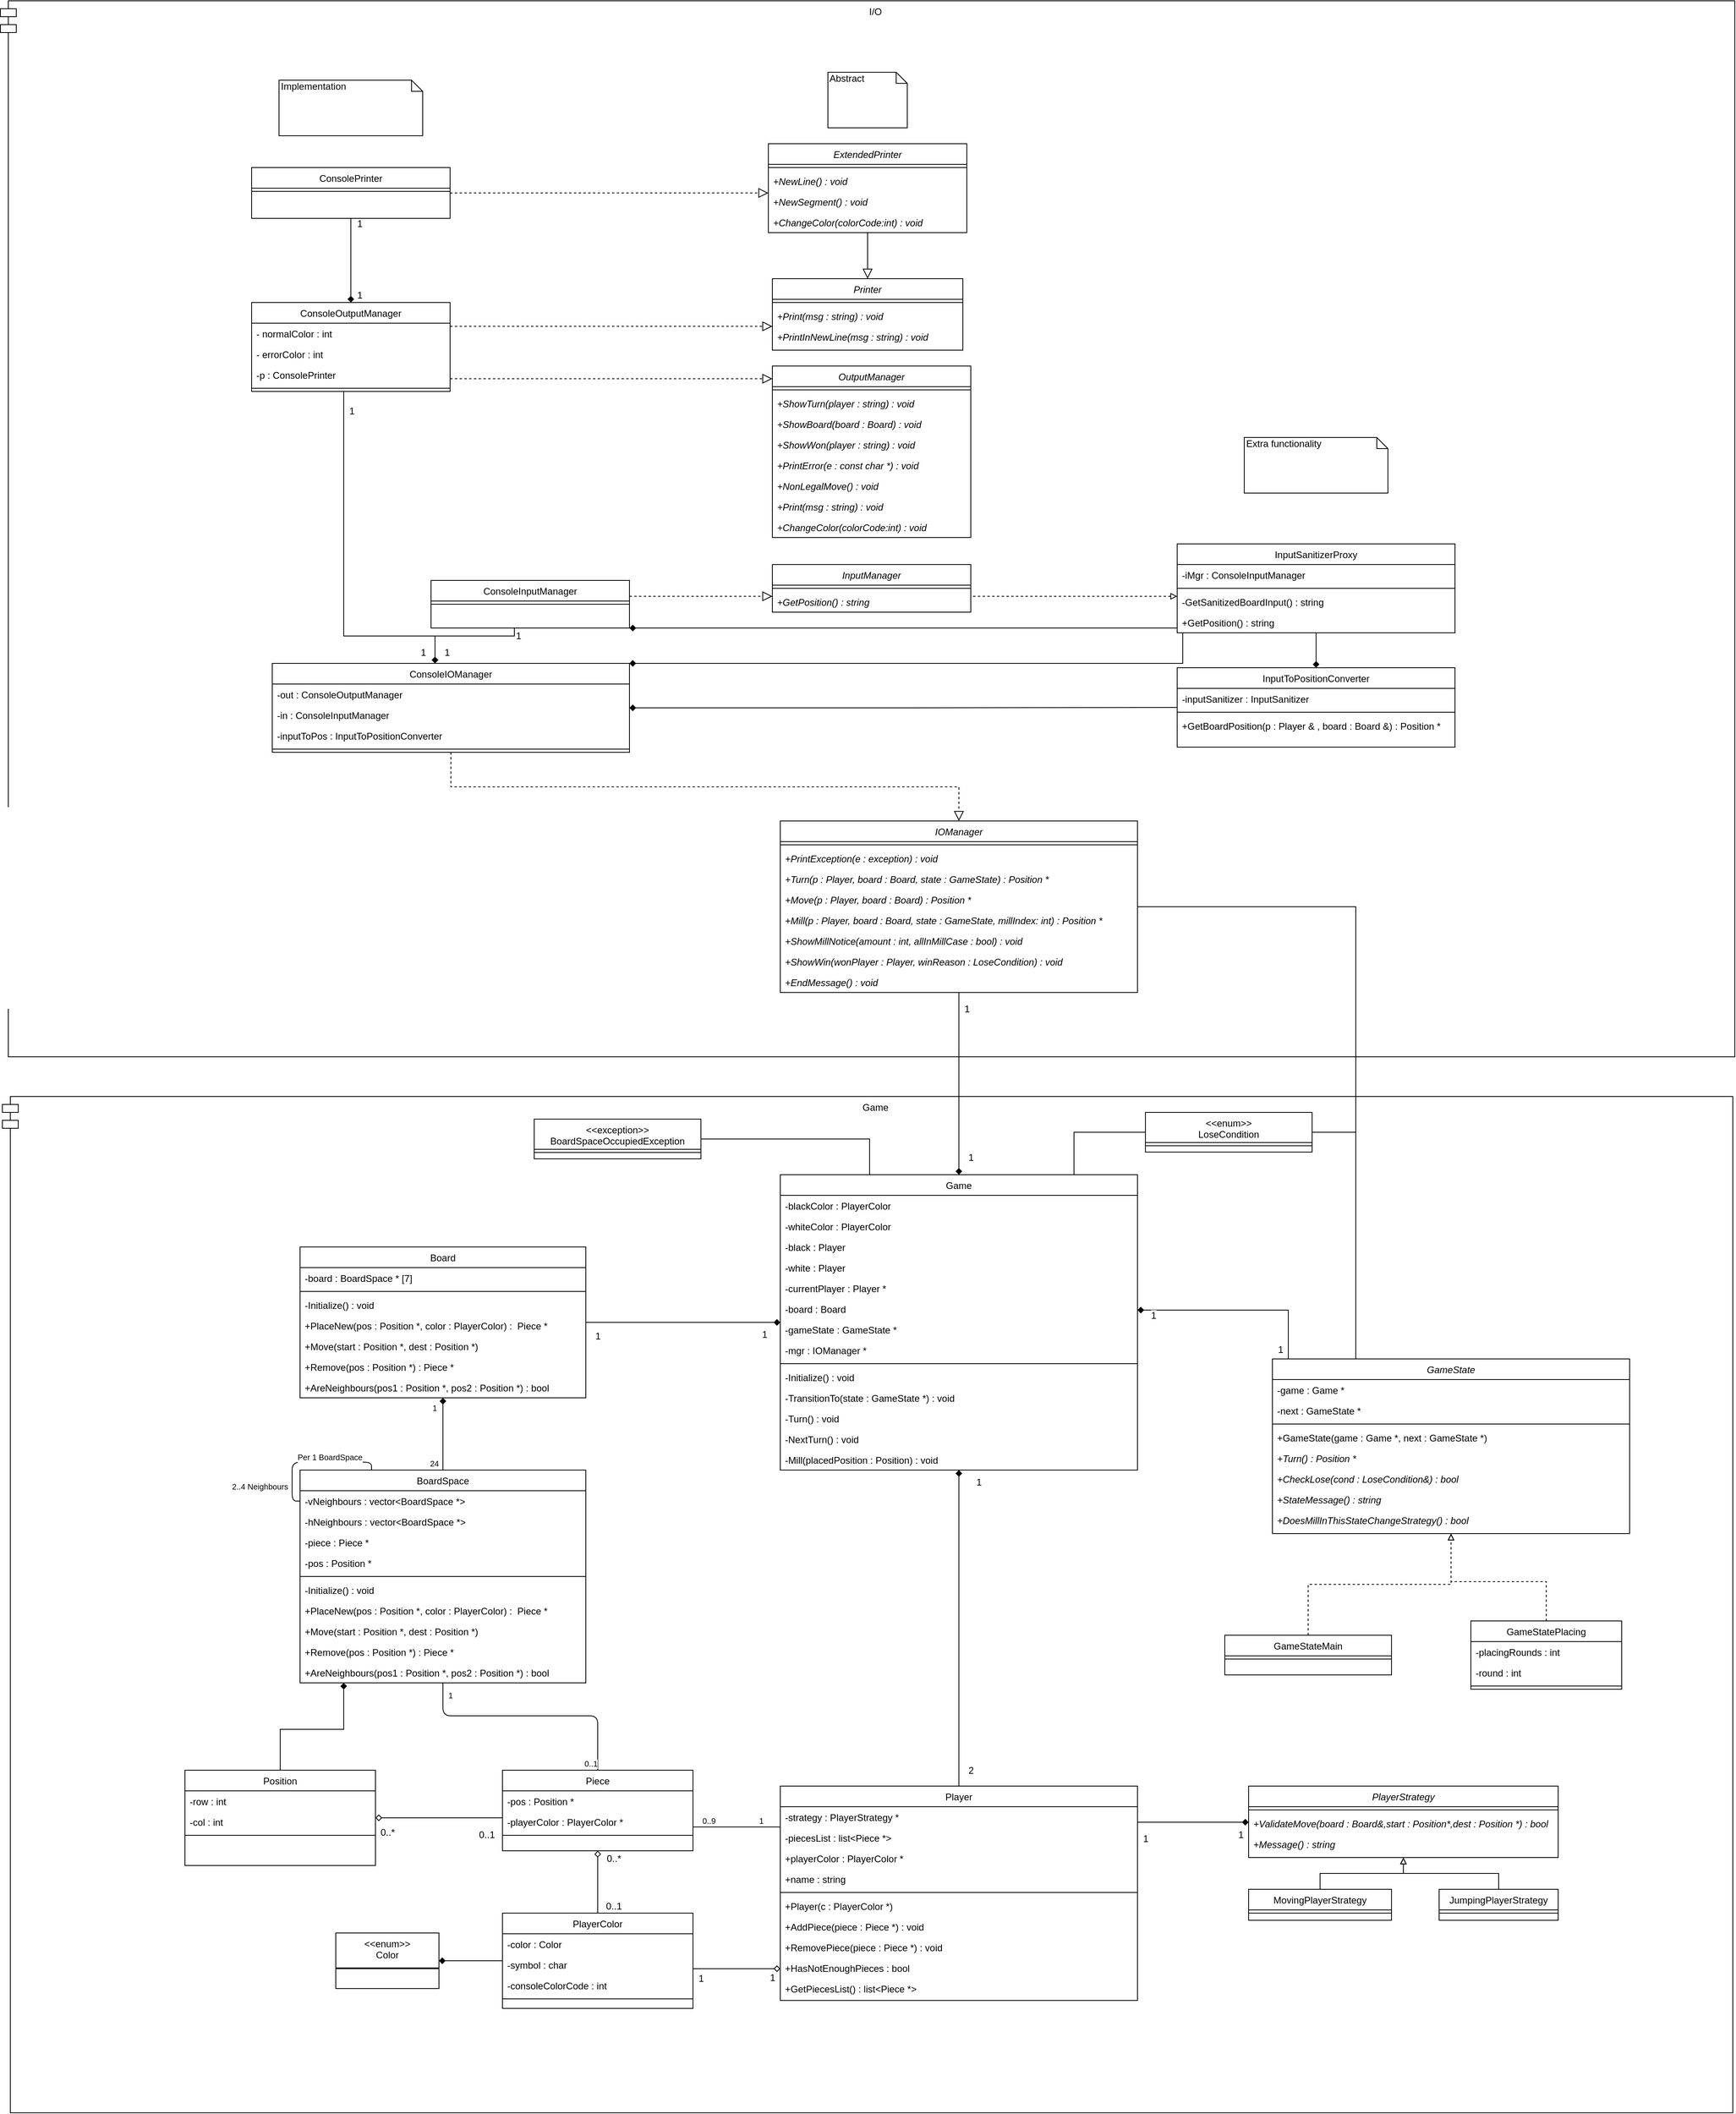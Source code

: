 <mxfile version="12.8.5"><diagram id="C5RBs43oDa-KdzZeNtuy" name="Page-1"><mxGraphModel dx="1422" dy="1920" grid="1" gridSize="10" guides="1" tooltips="1" connect="1" arrows="1" fold="1" page="1" pageScale="1" pageWidth="827" pageHeight="1169" math="0" shadow="0"><root><mxCell id="WIyWlLk6GJQsqaUBKTNV-0"/><mxCell id="WIyWlLk6GJQsqaUBKTNV-1" parent="WIyWlLk6GJQsqaUBKTNV-0"/><mxCell id="QUwQaD3R0RJjOSjh_R05-300" value="Game" style="shape=module;align=left;spacingLeft=20;align=center;verticalAlign=top;" parent="WIyWlLk6GJQsqaUBKTNV-1" vertex="1"><mxGeometry x="100" y="1300" width="2180" height="1280" as="geometry"/></mxCell><mxCell id="QUwQaD3R0RJjOSjh_R05-299" value="I/O" style="shape=module;align=left;spacingLeft=20;align=center;verticalAlign=top;" parent="WIyWlLk6GJQsqaUBKTNV-1" vertex="1"><mxGeometry x="97.5" y="-80" width="2185" height="1330" as="geometry"/></mxCell><mxCell id="zkfFHV4jXpPFQw0GAbJ--12" value="" style="endArrow=block;endSize=10;endFill=0;shadow=0;strokeWidth=1;rounded=0;edgeStyle=elbowEdgeStyle;elbow=vertical;" parent="WIyWlLk6GJQsqaUBKTNV-1" source="zkfFHV4jXpPFQw0GAbJ--6" target="zkfFHV4jXpPFQw0GAbJ--0" edge="1"><mxGeometry width="160" relative="1" as="geometry"><mxPoint x="1205" y="293" as="sourcePoint"/><mxPoint x="1205" y="293" as="targetPoint"/></mxGeometry></mxCell><mxCell id="QUwQaD3R0RJjOSjh_R05-8" value="" style="endArrow=block;endSize=10;endFill=0;shadow=0;strokeWidth=1;rounded=0;edgeStyle=elbowEdgeStyle;elbow=vertical;dashed=1;" parent="WIyWlLk6GJQsqaUBKTNV-1" source="QUwQaD3R0RJjOSjh_R05-9" target="zkfFHV4jXpPFQw0GAbJ--6" edge="1"><mxGeometry width="160" relative="1" as="geometry"><mxPoint x="190" y="529" as="sourcePoint"/><mxPoint x="414" y="460.0" as="targetPoint"/></mxGeometry></mxCell><mxCell id="QUwQaD3R0RJjOSjh_R05-30" value="" style="endArrow=block;endSize=10;endFill=0;shadow=0;strokeWidth=1;rounded=0;edgeStyle=elbowEdgeStyle;elbow=vertical;dashed=1;" parent="WIyWlLk6GJQsqaUBKTNV-1" source="QUwQaD3R0RJjOSjh_R05-21" target="QUwQaD3R0RJjOSjh_R05-16" edge="1"><mxGeometry width="160" relative="1" as="geometry"><mxPoint x="760" y="620" as="sourcePoint"/><mxPoint x="1060" y="620" as="targetPoint"/></mxGeometry></mxCell><mxCell id="zkfFHV4jXpPFQw0GAbJ--6" value="ExtendedPrinter" style="swimlane;fontStyle=2;align=center;verticalAlign=top;childLayout=stackLayout;horizontal=1;startSize=26;horizontalStack=0;resizeParent=1;resizeLast=0;collapsible=1;marginBottom=0;rounded=0;shadow=0;strokeWidth=1;" parent="WIyWlLk6GJQsqaUBKTNV-1" vertex="1"><mxGeometry x="1065" y="100" width="250" height="112" as="geometry"><mxRectangle x="130" y="380" width="160" height="26" as="alternateBounds"/></mxGeometry></mxCell><mxCell id="zkfFHV4jXpPFQw0GAbJ--9" value="" style="line;html=1;strokeWidth=1;align=left;verticalAlign=middle;spacingTop=-1;spacingLeft=3;spacingRight=3;rotatable=0;labelPosition=right;points=[];portConstraint=eastwest;" parent="zkfFHV4jXpPFQw0GAbJ--6" vertex="1"><mxGeometry y="26" width="250" height="8" as="geometry"/></mxCell><mxCell id="zkfFHV4jXpPFQw0GAbJ--7" value="+NewLine() : void" style="text;align=left;verticalAlign=top;spacingLeft=4;spacingRight=4;overflow=hidden;rotatable=0;points=[[0,0.5],[1,0.5]];portConstraint=eastwest;fontStyle=2" parent="zkfFHV4jXpPFQw0GAbJ--6" vertex="1"><mxGeometry y="34" width="250" height="26" as="geometry"/></mxCell><mxCell id="QUwQaD3R0RJjOSjh_R05-1" value="+NewSegment() : void" style="text;align=left;verticalAlign=top;spacingLeft=4;spacingRight=4;overflow=hidden;rotatable=0;points=[[0,0.5],[1,0.5]];portConstraint=eastwest;rounded=0;shadow=0;html=0;fontStyle=2" parent="zkfFHV4jXpPFQw0GAbJ--6" vertex="1"><mxGeometry y="60" width="250" height="26" as="geometry"/></mxCell><mxCell id="zkfFHV4jXpPFQw0GAbJ--8" value="+ChangeColor(colorCode:int) : void" style="text;align=left;verticalAlign=top;spacingLeft=4;spacingRight=4;overflow=hidden;rotatable=0;points=[[0,0.5],[1,0.5]];portConstraint=eastwest;rounded=0;shadow=0;html=0;fontStyle=2" parent="zkfFHV4jXpPFQw0GAbJ--6" vertex="1"><mxGeometry y="86" width="250" height="26" as="geometry"/></mxCell><mxCell id="QUwQaD3R0RJjOSjh_R05-45" value="" style="endArrow=block;endSize=10;endFill=0;shadow=0;strokeWidth=1;rounded=0;edgeStyle=elbowEdgeStyle;elbow=vertical;dashed=1;" parent="WIyWlLk6GJQsqaUBKTNV-1" source="QUwQaD3R0RJjOSjh_R05-38" target="QUwQaD3R0RJjOSjh_R05-31" edge="1"><mxGeometry width="160" relative="1" as="geometry"><mxPoint x="770" y="680" as="sourcePoint"/><mxPoint x="1070" y="680" as="targetPoint"/></mxGeometry></mxCell><mxCell id="QUwQaD3R0RJjOSjh_R05-46" value="" style="endArrow=block;endSize=10;endFill=0;shadow=0;strokeWidth=1;rounded=0;edgeStyle=elbowEdgeStyle;elbow=vertical;dashed=1;" parent="WIyWlLk6GJQsqaUBKTNV-1" source="QUwQaD3R0RJjOSjh_R05-38" target="zkfFHV4jXpPFQw0GAbJ--0" edge="1"><mxGeometry width="160" relative="1" as="geometry"><mxPoint x="700" y="420" as="sourcePoint"/><mxPoint x="1000" y="420" as="targetPoint"/><Array as="points"><mxPoint x="870" y="330"/><mxPoint x="800" y="380"/><mxPoint x="770" y="230"/><mxPoint x="940" y="291"/><mxPoint x="950" y="360"/><mxPoint x="950" y="370"/><mxPoint x="950" y="355"/><mxPoint x="970" y="370"/></Array></mxGeometry></mxCell><mxCell id="QUwQaD3R0RJjOSjh_R05-61" style="edgeStyle=orthogonalEdgeStyle;rounded=0;orthogonalLoop=1;jettySize=auto;html=1;endArrow=none;endFill=0;startArrow=diamond;startFill=1;" parent="WIyWlLk6GJQsqaUBKTNV-1" source="QUwQaD3R0RJjOSjh_R05-38" target="QUwQaD3R0RJjOSjh_R05-9" edge="1"><mxGeometry relative="1" as="geometry"/></mxCell><mxCell id="QUwQaD3R0RJjOSjh_R05-343" value="1" style="text;html=1;align=center;verticalAlign=middle;resizable=0;points=[];labelBackgroundColor=#ffffff;" parent="QUwQaD3R0RJjOSjh_R05-61" vertex="1" connectable="0"><mxGeometry x="-0.581" relative="1" as="geometry"><mxPoint x="11" y="12.4" as="offset"/></mxGeometry></mxCell><mxCell id="QUwQaD3R0RJjOSjh_R05-344" value="1" style="text;html=1;align=center;verticalAlign=middle;resizable=0;points=[];labelBackgroundColor=#ffffff;" parent="QUwQaD3R0RJjOSjh_R05-61" vertex="1" connectable="0"><mxGeometry x="0.875" y="-1" relative="1" as="geometry"><mxPoint x="10" as="offset"/></mxGeometry></mxCell><mxCell id="QUwQaD3R0RJjOSjh_R05-16" value="InputManager" style="swimlane;fontStyle=2;align=center;verticalAlign=top;childLayout=stackLayout;horizontal=1;startSize=26;horizontalStack=0;resizeParent=1;resizeLast=0;collapsible=1;marginBottom=0;rounded=0;shadow=0;strokeWidth=1;" parent="WIyWlLk6GJQsqaUBKTNV-1" vertex="1"><mxGeometry x="1070" y="630" width="250" height="60" as="geometry"><mxRectangle x="130" y="380" width="160" height="26" as="alternateBounds"/></mxGeometry></mxCell><mxCell id="QUwQaD3R0RJjOSjh_R05-17" value="" style="line;html=1;strokeWidth=1;align=left;verticalAlign=middle;spacingTop=-1;spacingLeft=3;spacingRight=3;rotatable=0;labelPosition=right;points=[];portConstraint=eastwest;" parent="QUwQaD3R0RJjOSjh_R05-16" vertex="1"><mxGeometry y="26" width="250" height="8" as="geometry"/></mxCell><mxCell id="QUwQaD3R0RJjOSjh_R05-18" value="+GetPosition() : string" style="text;align=left;verticalAlign=top;spacingLeft=4;spacingRight=4;overflow=hidden;rotatable=0;points=[[0,0.5],[1,0.5]];portConstraint=eastwest;fontStyle=2" parent="QUwQaD3R0RJjOSjh_R05-16" vertex="1"><mxGeometry y="34" width="250" height="26" as="geometry"/></mxCell><mxCell id="QUwQaD3R0RJjOSjh_R05-70" value="" style="endArrow=block;endSize=10;endFill=0;shadow=0;strokeWidth=1;rounded=0;edgeStyle=elbowEdgeStyle;elbow=vertical;dashed=1;" parent="WIyWlLk6GJQsqaUBKTNV-1" source="QUwQaD3R0RJjOSjh_R05-62" target="QUwQaD3R0RJjOSjh_R05-50" edge="1"><mxGeometry width="160" relative="1" as="geometry"><mxPoint x="780" y="669.931" as="sourcePoint"/><mxPoint x="1080" y="669.931" as="targetPoint"/></mxGeometry></mxCell><mxCell id="QUwQaD3R0RJjOSjh_R05-74" style="edgeStyle=orthogonalEdgeStyle;rounded=0;orthogonalLoop=1;jettySize=auto;html=1;startArrow=diamond;startFill=1;endArrow=none;endFill=0;" parent="WIyWlLk6GJQsqaUBKTNV-1" source="QUwQaD3R0RJjOSjh_R05-62" target="QUwQaD3R0RJjOSjh_R05-21" edge="1"><mxGeometry relative="1" as="geometry"><Array as="points"><mxPoint x="645" y="720"/><mxPoint x="745" y="720"/></Array></mxGeometry></mxCell><mxCell id="QUwQaD3R0RJjOSjh_R05-339" value="1" style="text;html=1;align=center;verticalAlign=middle;resizable=0;points=[];labelBackgroundColor=#ffffff;" parent="QUwQaD3R0RJjOSjh_R05-74" vertex="1" connectable="0"><mxGeometry x="0.671" relative="1" as="geometry"><mxPoint x="18.55" as="offset"/></mxGeometry></mxCell><mxCell id="QUwQaD3R0RJjOSjh_R05-75" style="edgeStyle=orthogonalEdgeStyle;rounded=0;orthogonalLoop=1;jettySize=auto;html=1;startArrow=diamond;startFill=1;endArrow=none;endFill=0;" parent="WIyWlLk6GJQsqaUBKTNV-1" source="QUwQaD3R0RJjOSjh_R05-62" target="QUwQaD3R0RJjOSjh_R05-38" edge="1"><mxGeometry relative="1" as="geometry"><Array as="points"><mxPoint x="645" y="720"/><mxPoint x="530" y="720"/></Array></mxGeometry></mxCell><mxCell id="QUwQaD3R0RJjOSjh_R05-337" value="1" style="text;html=1;align=center;verticalAlign=middle;resizable=0;points=[];labelBackgroundColor=#ffffff;" parent="QUwQaD3R0RJjOSjh_R05-75" vertex="1" connectable="0"><mxGeometry x="-0.894" y="1" relative="1" as="geometry"><mxPoint x="-14.5" y="10.26" as="offset"/></mxGeometry></mxCell><mxCell id="QUwQaD3R0RJjOSjh_R05-338" value="1" style="text;html=1;align=center;verticalAlign=middle;resizable=0;points=[];labelBackgroundColor=#ffffff;" parent="QUwQaD3R0RJjOSjh_R05-75" vertex="1" connectable="0"><mxGeometry x="-0.888" y="-1" relative="1" as="geometry"><mxPoint x="14" y="11.69" as="offset"/></mxGeometry></mxCell><mxCell id="QUwQaD3R0RJjOSjh_R05-342" value="1" style="text;html=1;align=center;verticalAlign=middle;resizable=0;points=[];labelBackgroundColor=#ffffff;" parent="QUwQaD3R0RJjOSjh_R05-75" vertex="1" connectable="0"><mxGeometry x="0.892" y="-2" relative="1" as="geometry"><mxPoint x="8" as="offset"/></mxGeometry></mxCell><mxCell id="QUwQaD3R0RJjOSjh_R05-267" style="edgeStyle=orthogonalEdgeStyle;rounded=0;orthogonalLoop=1;jettySize=auto;html=1;startArrow=none;startFill=0;endArrow=none;endFill=0;" parent="WIyWlLk6GJQsqaUBKTNV-1" source="QUwQaD3R0RJjOSjh_R05-50" target="QUwQaD3R0RJjOSjh_R05-259" edge="1"><mxGeometry relative="1" as="geometry"><Array as="points"><mxPoint x="1805" y="1061"/></Array></mxGeometry></mxCell><mxCell id="QUwQaD3R0RJjOSjh_R05-96" style="edgeStyle=orthogonalEdgeStyle;rounded=0;orthogonalLoop=1;jettySize=auto;html=1;startArrow=diamond;startFill=1;endArrow=none;endFill=0;" parent="WIyWlLk6GJQsqaUBKTNV-1" source="QUwQaD3R0RJjOSjh_R05-76" target="QUwQaD3R0RJjOSjh_R05-50" edge="1"><mxGeometry relative="1" as="geometry"/></mxCell><mxCell id="QUwQaD3R0RJjOSjh_R05-335" value="1" style="text;html=1;align=center;verticalAlign=middle;resizable=0;points=[];labelBackgroundColor=#ffffff;" parent="QUwQaD3R0RJjOSjh_R05-96" vertex="1" connectable="0"><mxGeometry x="0.791" y="-1" relative="1" as="geometry"><mxPoint x="9" y="-3.17" as="offset"/></mxGeometry></mxCell><mxCell id="QUwQaD3R0RJjOSjh_R05-336" value="1" style="text;html=1;align=center;verticalAlign=middle;resizable=0;points=[];labelBackgroundColor=#ffffff;" parent="QUwQaD3R0RJjOSjh_R05-96" vertex="1" connectable="0"><mxGeometry x="-0.809" y="1" relative="1" as="geometry"><mxPoint x="16" as="offset"/></mxGeometry></mxCell><mxCell id="QUwQaD3R0RJjOSjh_R05-9" value="ConsolePrinter" style="swimlane;fontStyle=0;align=center;verticalAlign=top;childLayout=stackLayout;horizontal=1;startSize=26;horizontalStack=0;resizeParent=1;resizeLast=0;collapsible=1;marginBottom=0;rounded=0;shadow=0;strokeWidth=1;" parent="WIyWlLk6GJQsqaUBKTNV-1" vertex="1"><mxGeometry x="414" y="130" width="250" height="64" as="geometry"><mxRectangle x="130" y="380" width="160" height="26" as="alternateBounds"/></mxGeometry></mxCell><mxCell id="QUwQaD3R0RJjOSjh_R05-10" value="" style="line;html=1;strokeWidth=1;align=left;verticalAlign=middle;spacingTop=-1;spacingLeft=3;spacingRight=3;rotatable=0;labelPosition=right;points=[];portConstraint=eastwest;" parent="QUwQaD3R0RJjOSjh_R05-9" vertex="1"><mxGeometry y="26" width="250" height="8" as="geometry"/></mxCell><mxCell id="zkfFHV4jXpPFQw0GAbJ--0" value="Printer" style="swimlane;fontStyle=2;align=center;verticalAlign=top;childLayout=stackLayout;horizontal=1;startSize=26;horizontalStack=0;resizeParent=1;resizeLast=0;collapsible=1;marginBottom=0;rounded=0;shadow=0;strokeWidth=1;" parent="WIyWlLk6GJQsqaUBKTNV-1" vertex="1"><mxGeometry x="1070" y="270" width="240" height="90" as="geometry"><mxRectangle x="230" y="140" width="160" height="26" as="alternateBounds"/></mxGeometry></mxCell><mxCell id="zkfFHV4jXpPFQw0GAbJ--4" value="" style="line;html=1;strokeWidth=1;align=left;verticalAlign=middle;spacingTop=-1;spacingLeft=3;spacingRight=3;rotatable=0;labelPosition=right;points=[];portConstraint=eastwest;" parent="zkfFHV4jXpPFQw0GAbJ--0" vertex="1"><mxGeometry y="26" width="240" height="8" as="geometry"/></mxCell><mxCell id="zkfFHV4jXpPFQw0GAbJ--1" value="+Print(msg : string) : void" style="text;align=left;verticalAlign=top;spacingLeft=4;spacingRight=4;overflow=hidden;rotatable=0;points=[[0,0.5],[1,0.5]];portConstraint=eastwest;fontStyle=2" parent="zkfFHV4jXpPFQw0GAbJ--0" vertex="1"><mxGeometry y="34" width="240" height="26" as="geometry"/></mxCell><mxCell id="zkfFHV4jXpPFQw0GAbJ--2" value="+PrintInNewLine(msg : string) : void" style="text;align=left;verticalAlign=top;spacingLeft=4;spacingRight=4;overflow=hidden;rotatable=0;points=[[0,0.5],[1,0.5]];portConstraint=eastwest;rounded=0;shadow=0;html=0;fontStyle=2" parent="zkfFHV4jXpPFQw0GAbJ--0" vertex="1"><mxGeometry y="60" width="240" height="26" as="geometry"/></mxCell><mxCell id="QUwQaD3R0RJjOSjh_R05-31" value="OutputManager" style="swimlane;fontStyle=2;align=center;verticalAlign=top;childLayout=stackLayout;horizontal=1;startSize=26;horizontalStack=0;resizeParent=1;resizeLast=0;collapsible=1;marginBottom=0;rounded=0;shadow=0;strokeWidth=1;" parent="WIyWlLk6GJQsqaUBKTNV-1" vertex="1"><mxGeometry x="1070" y="380" width="250" height="216" as="geometry"><mxRectangle x="130" y="380" width="160" height="26" as="alternateBounds"/></mxGeometry></mxCell><mxCell id="QUwQaD3R0RJjOSjh_R05-32" value="" style="line;html=1;strokeWidth=1;align=left;verticalAlign=middle;spacingTop=-1;spacingLeft=3;spacingRight=3;rotatable=0;labelPosition=right;points=[];portConstraint=eastwest;" parent="QUwQaD3R0RJjOSjh_R05-31" vertex="1"><mxGeometry y="26" width="250" height="8" as="geometry"/></mxCell><mxCell id="QUwQaD3R0RJjOSjh_R05-37" value="+ShowTurn(player : string) : void" style="text;align=left;verticalAlign=top;spacingLeft=4;spacingRight=4;overflow=hidden;rotatable=0;points=[[0,0.5],[1,0.5]];portConstraint=eastwest;fontStyle=2" parent="QUwQaD3R0RJjOSjh_R05-31" vertex="1"><mxGeometry y="34" width="250" height="26" as="geometry"/></mxCell><mxCell id="QUwQaD3R0RJjOSjh_R05-34" value="+ShowBoard(board : Board) : void" style="text;align=left;verticalAlign=top;spacingLeft=4;spacingRight=4;overflow=hidden;rotatable=0;points=[[0,0.5],[1,0.5]];portConstraint=eastwest;fontStyle=2" parent="QUwQaD3R0RJjOSjh_R05-31" vertex="1"><mxGeometry y="60" width="250" height="26" as="geometry"/></mxCell><mxCell id="QUwQaD3R0RJjOSjh_R05-36" value="+ShowWon(player : string) : void" style="text;align=left;verticalAlign=top;spacingLeft=4;spacingRight=4;overflow=hidden;rotatable=0;points=[[0,0.5],[1,0.5]];portConstraint=eastwest;fontStyle=2" parent="QUwQaD3R0RJjOSjh_R05-31" vertex="1"><mxGeometry y="86" width="250" height="26" as="geometry"/></mxCell><mxCell id="QUwQaD3R0RJjOSjh_R05-130" value="+PrintError(e : const char *) : void" style="text;align=left;verticalAlign=top;spacingLeft=4;spacingRight=4;overflow=hidden;rotatable=0;points=[[0,0.5],[1,0.5]];portConstraint=eastwest;fontStyle=2" parent="QUwQaD3R0RJjOSjh_R05-31" vertex="1"><mxGeometry y="112" width="250" height="26" as="geometry"/></mxCell><mxCell id="QUwQaD3R0RJjOSjh_R05-35" value="+NonLegalMove() : void" style="text;align=left;verticalAlign=top;spacingLeft=4;spacingRight=4;overflow=hidden;rotatable=0;points=[[0,0.5],[1,0.5]];portConstraint=eastwest;fontStyle=2" parent="QUwQaD3R0RJjOSjh_R05-31" vertex="1"><mxGeometry y="138" width="250" height="26" as="geometry"/></mxCell><mxCell id="QUwQaD3R0RJjOSjh_R05-33" value="+Print(msg : string) : void" style="text;align=left;verticalAlign=top;spacingLeft=4;spacingRight=4;overflow=hidden;rotatable=0;points=[[0,0.5],[1,0.5]];portConstraint=eastwest;fontStyle=2" parent="QUwQaD3R0RJjOSjh_R05-31" vertex="1"><mxGeometry y="164" width="250" height="26" as="geometry"/></mxCell><mxCell id="QUwQaD3R0RJjOSjh_R05-129" value="+ChangeColor(colorCode:int) : void" style="text;align=left;verticalAlign=top;spacingLeft=4;spacingRight=4;overflow=hidden;rotatable=0;points=[[0,0.5],[1,0.5]];portConstraint=eastwest;rounded=0;shadow=0;html=0;fontStyle=2" parent="QUwQaD3R0RJjOSjh_R05-31" vertex="1"><mxGeometry y="190" width="250" height="26" as="geometry"/></mxCell><mxCell id="QUwQaD3R0RJjOSjh_R05-38" value="ConsoleOutputManager" style="swimlane;fontStyle=0;align=center;verticalAlign=top;childLayout=stackLayout;horizontal=1;startSize=26;horizontalStack=0;resizeParent=1;resizeLast=0;collapsible=1;marginBottom=0;rounded=0;shadow=0;strokeWidth=1;" parent="WIyWlLk6GJQsqaUBKTNV-1" vertex="1"><mxGeometry x="414" y="300" width="250" height="112" as="geometry"><mxRectangle x="130" y="380" width="160" height="26" as="alternateBounds"/></mxGeometry></mxCell><mxCell id="QUwQaD3R0RJjOSjh_R05-60" value="- normalColor : int" style="text;align=left;verticalAlign=top;spacingLeft=4;spacingRight=4;overflow=hidden;rotatable=0;points=[[0,0.5],[1,0.5]];portConstraint=eastwest;fontStyle=0" parent="QUwQaD3R0RJjOSjh_R05-38" vertex="1"><mxGeometry y="26" width="250" height="26" as="geometry"/></mxCell><mxCell id="QUwQaD3R0RJjOSjh_R05-59" value="- errorColor : int" style="text;align=left;verticalAlign=top;spacingLeft=4;spacingRight=4;overflow=hidden;rotatable=0;points=[[0,0.5],[1,0.5]];portConstraint=eastwest;fontStyle=0" parent="QUwQaD3R0RJjOSjh_R05-38" vertex="1"><mxGeometry y="52" width="250" height="26" as="geometry"/></mxCell><mxCell id="QUwQaD3R0RJjOSjh_R05-341" value="-p : ConsolePrinter" style="text;align=left;verticalAlign=top;spacingLeft=4;spacingRight=4;overflow=hidden;rotatable=0;points=[[0,0.5],[1,0.5]];portConstraint=eastwest;fontStyle=0" parent="QUwQaD3R0RJjOSjh_R05-38" vertex="1"><mxGeometry y="78" width="250" height="26" as="geometry"/></mxCell><mxCell id="QUwQaD3R0RJjOSjh_R05-39" value="" style="line;html=1;strokeWidth=1;align=left;verticalAlign=middle;spacingTop=-1;spacingLeft=3;spacingRight=3;rotatable=0;labelPosition=right;points=[];portConstraint=eastwest;" parent="QUwQaD3R0RJjOSjh_R05-38" vertex="1"><mxGeometry y="104" width="250" height="8" as="geometry"/></mxCell><mxCell id="QUwQaD3R0RJjOSjh_R05-131" style="edgeStyle=orthogonalEdgeStyle;rounded=0;orthogonalLoop=1;jettySize=auto;html=1;startArrow=diamond;startFill=1;endArrow=none;endFill=0;" parent="WIyWlLk6GJQsqaUBKTNV-1" source="QUwQaD3R0RJjOSjh_R05-76" target="QUwQaD3R0RJjOSjh_R05-97" edge="1"><mxGeometry relative="1" as="geometry"><Array as="points"><mxPoint x="1720" y="1569"/></Array></mxGeometry></mxCell><mxCell id="QUwQaD3R0RJjOSjh_R05-325" value="1" style="text;html=1;align=center;verticalAlign=middle;resizable=0;points=[];labelBackgroundColor=#ffffff;" parent="QUwQaD3R0RJjOSjh_R05-131" vertex="1" connectable="0"><mxGeometry x="-0.843" relative="1" as="geometry"><mxPoint y="6.5" as="offset"/></mxGeometry></mxCell><mxCell id="QUwQaD3R0RJjOSjh_R05-326" value="1" style="text;html=1;align=center;verticalAlign=middle;resizable=0;points=[];labelBackgroundColor=#ffffff;" parent="QUwQaD3R0RJjOSjh_R05-131" vertex="1" connectable="0"><mxGeometry x="0.906" y="-1" relative="1" as="geometry"><mxPoint x="-9" as="offset"/></mxGeometry></mxCell><mxCell id="QUwQaD3R0RJjOSjh_R05-226" style="edgeStyle=orthogonalEdgeStyle;rounded=0;orthogonalLoop=1;jettySize=auto;html=1;startArrow=diamond;startFill=1;endArrow=none;endFill=0;" parent="WIyWlLk6GJQsqaUBKTNV-1" source="QUwQaD3R0RJjOSjh_R05-76" target="QUwQaD3R0RJjOSjh_R05-167" edge="1"><mxGeometry relative="1" as="geometry"/></mxCell><mxCell id="QUwQaD3R0RJjOSjh_R05-319" value="2" style="text;html=1;align=center;verticalAlign=middle;resizable=0;points=[];labelBackgroundColor=#ffffff;" parent="QUwQaD3R0RJjOSjh_R05-226" vertex="1" connectable="0"><mxGeometry x="0.92" y="-1" relative="1" as="geometry"><mxPoint x="16" y="-4" as="offset"/></mxGeometry></mxCell><mxCell id="QUwQaD3R0RJjOSjh_R05-320" value="1" style="text;html=1;align=center;verticalAlign=middle;resizable=0;points=[];labelBackgroundColor=#ffffff;" parent="QUwQaD3R0RJjOSjh_R05-226" vertex="1" connectable="0"><mxGeometry x="-0.924" relative="1" as="geometry"><mxPoint x="25" as="offset"/></mxGeometry></mxCell><mxCell id="QUwQaD3R0RJjOSjh_R05-258" style="edgeStyle=orthogonalEdgeStyle;rounded=0;orthogonalLoop=1;jettySize=auto;html=1;startArrow=diamond;startFill=1;endArrow=none;endFill=0;" parent="WIyWlLk6GJQsqaUBKTNV-1" source="QUwQaD3R0RJjOSjh_R05-76" target="QUwQaD3R0RJjOSjh_R05-227" edge="1"><mxGeometry relative="1" as="geometry"/></mxCell><mxCell id="QUwQaD3R0RJjOSjh_R05-323" value="1" style="text;html=1;align=center;verticalAlign=middle;resizable=0;points=[];labelBackgroundColor=#ffffff;" parent="QUwQaD3R0RJjOSjh_R05-258" vertex="1" connectable="0"><mxGeometry x="0.906" relative="1" as="geometry"><mxPoint x="3.33" y="17" as="offset"/></mxGeometry></mxCell><mxCell id="QUwQaD3R0RJjOSjh_R05-324" value="1" style="text;html=1;align=center;verticalAlign=middle;resizable=0;points=[];labelBackgroundColor=#ffffff;" parent="QUwQaD3R0RJjOSjh_R05-258" vertex="1" connectable="0"><mxGeometry x="-0.777" y="-1" relative="1" as="geometry"><mxPoint x="7.14" y="16.5" as="offset"/></mxGeometry></mxCell><mxCell id="QUwQaD3R0RJjOSjh_R05-266" style="edgeStyle=orthogonalEdgeStyle;rounded=0;orthogonalLoop=1;jettySize=auto;html=1;startArrow=none;startFill=0;endArrow=none;endFill=0;" parent="WIyWlLk6GJQsqaUBKTNV-1" source="QUwQaD3R0RJjOSjh_R05-76" target="QUwQaD3R0RJjOSjh_R05-259" edge="1"><mxGeometry relative="1" as="geometry"><Array as="points"><mxPoint x="1450" y="1418.5"/></Array></mxGeometry></mxCell><mxCell id="QUwQaD3R0RJjOSjh_R05-281" value="InputSanitizerProxy" style="swimlane;fontStyle=0;align=center;verticalAlign=top;childLayout=stackLayout;horizontal=1;startSize=26;horizontalStack=0;resizeParent=1;resizeLast=0;collapsible=1;marginBottom=0;rounded=0;shadow=0;strokeWidth=1;" parent="WIyWlLk6GJQsqaUBKTNV-1" vertex="1"><mxGeometry x="1580" y="604" width="350" height="112" as="geometry"><mxRectangle x="130" y="380" width="160" height="26" as="alternateBounds"/></mxGeometry></mxCell><mxCell id="QUwQaD3R0RJjOSjh_R05-282" value="-iMgr : ConsoleInputManager" style="text;align=left;verticalAlign=top;spacingLeft=4;spacingRight=4;overflow=hidden;rotatable=0;points=[[0,0.5],[1,0.5]];portConstraint=eastwest;fontStyle=0" parent="QUwQaD3R0RJjOSjh_R05-281" vertex="1"><mxGeometry y="26" width="350" height="26" as="geometry"/></mxCell><mxCell id="QUwQaD3R0RJjOSjh_R05-283" value="" style="line;html=1;strokeWidth=1;align=left;verticalAlign=middle;spacingTop=-1;spacingLeft=3;spacingRight=3;rotatable=0;labelPosition=right;points=[];portConstraint=eastwest;" parent="QUwQaD3R0RJjOSjh_R05-281" vertex="1"><mxGeometry y="52" width="350" height="8" as="geometry"/></mxCell><mxCell id="QUwQaD3R0RJjOSjh_R05-285" value="-GetSanitizedBoardInput() : string" style="text;align=left;verticalAlign=top;spacingLeft=4;spacingRight=4;overflow=hidden;rotatable=0;points=[[0,0.5],[1,0.5]];portConstraint=eastwest;fontStyle=0" parent="QUwQaD3R0RJjOSjh_R05-281" vertex="1"><mxGeometry y="60" width="350" height="26" as="geometry"/></mxCell><mxCell id="QUwQaD3R0RJjOSjh_R05-290" value="+GetPosition() : string" style="text;align=left;verticalAlign=top;spacingLeft=4;spacingRight=4;overflow=hidden;rotatable=0;points=[[0,0.5],[1,0.5]];portConstraint=eastwest;fontStyle=0" parent="QUwQaD3R0RJjOSjh_R05-281" vertex="1"><mxGeometry y="86" width="350" height="26" as="geometry"/></mxCell><mxCell id="QUwQaD3R0RJjOSjh_R05-125" style="edgeStyle=orthogonalEdgeStyle;rounded=0;orthogonalLoop=1;jettySize=auto;html=1;startArrow=none;startFill=0;endArrow=block;endFill=0;dashed=1;" parent="WIyWlLk6GJQsqaUBKTNV-1" source="QUwQaD3R0RJjOSjh_R05-121" target="QUwQaD3R0RJjOSjh_R05-97" edge="1"><mxGeometry relative="1" as="geometry"><Array as="points"><mxPoint x="2045" y="1911"/><mxPoint x="1925" y="1911"/></Array></mxGeometry></mxCell><mxCell id="QUwQaD3R0RJjOSjh_R05-126" style="edgeStyle=orthogonalEdgeStyle;rounded=0;orthogonalLoop=1;jettySize=auto;html=1;dashed=1;startArrow=none;startFill=0;endArrow=block;endFill=0;" parent="WIyWlLk6GJQsqaUBKTNV-1" source="QUwQaD3R0RJjOSjh_R05-112" target="QUwQaD3R0RJjOSjh_R05-97" edge="1"><mxGeometry relative="1" as="geometry"/></mxCell><mxCell id="QUwQaD3R0RJjOSjh_R05-193" style="edgeStyle=orthogonalEdgeStyle;rounded=0;orthogonalLoop=1;jettySize=auto;html=1;startArrow=diamond;startFill=1;endArrow=none;endFill=0;entryX=1;entryY=0.75;entryDx=0;entryDy=0;entryPerimeter=0;" parent="WIyWlLk6GJQsqaUBKTNV-1" source="QUwQaD3R0RJjOSjh_R05-182" target="QUwQaD3R0RJjOSjh_R05-168" edge="1"><mxGeometry relative="1" as="geometry"><Array as="points"><mxPoint x="1600" y="2213.5"/></Array></mxGeometry></mxCell><mxCell id="QUwQaD3R0RJjOSjh_R05-327" value="1" style="text;html=1;align=center;verticalAlign=middle;resizable=0;points=[];labelBackgroundColor=#ffffff;" parent="QUwQaD3R0RJjOSjh_R05-193" vertex="1" connectable="0"><mxGeometry x="0.88" y="-1" relative="1" as="geometry"><mxPoint x="1.6" y="21.5" as="offset"/></mxGeometry></mxCell><mxCell id="QUwQaD3R0RJjOSjh_R05-328" value="1" style="text;html=1;align=center;verticalAlign=middle;resizable=0;points=[];labelBackgroundColor=#ffffff;" parent="QUwQaD3R0RJjOSjh_R05-193" vertex="1" connectable="0"><mxGeometry y="-47" relative="1" as="geometry"><mxPoint x="60" y="63" as="offset"/></mxGeometry></mxCell><mxCell id="QUwQaD3R0RJjOSjh_R05-198" style="edgeStyle=orthogonalEdgeStyle;rounded=0;orthogonalLoop=1;jettySize=auto;html=1;startArrow=none;startFill=0;endArrow=block;endFill=0;" parent="WIyWlLk6GJQsqaUBKTNV-1" source="QUwQaD3R0RJjOSjh_R05-194" target="QUwQaD3R0RJjOSjh_R05-182" edge="1"><mxGeometry relative="1" as="geometry"/></mxCell><mxCell id="QUwQaD3R0RJjOSjh_R05-201" style="edgeStyle=orthogonalEdgeStyle;rounded=0;orthogonalLoop=1;jettySize=auto;html=1;startArrow=none;startFill=0;endArrow=block;endFill=0;" parent="WIyWlLk6GJQsqaUBKTNV-1" source="QUwQaD3R0RJjOSjh_R05-199" target="QUwQaD3R0RJjOSjh_R05-182" edge="1"><mxGeometry relative="1" as="geometry"/></mxCell><mxCell id="QUwQaD3R0RJjOSjh_R05-223" style="edgeStyle=orthogonalEdgeStyle;rounded=0;orthogonalLoop=1;jettySize=auto;html=1;startArrow=diamond;startFill=0;endArrow=none;endFill=0;" parent="WIyWlLk6GJQsqaUBKTNV-1" source="QUwQaD3R0RJjOSjh_R05-167" target="QUwQaD3R0RJjOSjh_R05-132" edge="1"><mxGeometry relative="1" as="geometry"><Array as="points"><mxPoint x="1040" y="2398.5"/><mxPoint x="1040" y="2398.5"/></Array></mxGeometry></mxCell><mxCell id="QUwQaD3R0RJjOSjh_R05-329" value="1" style="text;html=1;align=center;verticalAlign=middle;resizable=0;points=[];labelBackgroundColor=#ffffff;" parent="QUwQaD3R0RJjOSjh_R05-223" vertex="1" connectable="0"><mxGeometry x="0.869" y="-1" relative="1" as="geometry"><mxPoint x="2.8" y="12.98" as="offset"/></mxGeometry></mxCell><mxCell id="QUwQaD3R0RJjOSjh_R05-330" value="1" style="text;html=1;align=center;verticalAlign=middle;resizable=0;points=[];labelBackgroundColor=#ffffff;" parent="QUwQaD3R0RJjOSjh_R05-223" vertex="1" connectable="0"><mxGeometry x="-0.644" y="-1" relative="1" as="geometry"><mxPoint x="9.6" y="12.48" as="offset"/></mxGeometry></mxCell><mxCell id="QUwQaD3R0RJjOSjh_R05-221" style="edgeStyle=orthogonalEdgeStyle;rounded=0;orthogonalLoop=1;jettySize=auto;html=1;startArrow=none;startFill=0;endArrow=diamond;endFill=1;" parent="WIyWlLk6GJQsqaUBKTNV-1" source="QUwQaD3R0RJjOSjh_R05-132" target="QUwQaD3R0RJjOSjh_R05-147" edge="1"><mxGeometry relative="1" as="geometry"/></mxCell><mxCell id="QUwQaD3R0RJjOSjh_R05-222" style="edgeStyle=orthogonalEdgeStyle;rounded=0;orthogonalLoop=1;jettySize=auto;html=1;startArrow=diamond;startFill=0;endArrow=none;endFill=0;" parent="WIyWlLk6GJQsqaUBKTNV-1" source="QUwQaD3R0RJjOSjh_R05-206" target="QUwQaD3R0RJjOSjh_R05-132" edge="1"><mxGeometry relative="1" as="geometry"/></mxCell><mxCell id="QUwQaD3R0RJjOSjh_R05-331" value="0..*" style="text;html=1;align=center;verticalAlign=middle;resizable=0;points=[];labelBackgroundColor=#ffffff;" parent="QUwQaD3R0RJjOSjh_R05-222" vertex="1" connectable="0"><mxGeometry x="-0.75" relative="1" as="geometry"><mxPoint x="20" as="offset"/></mxGeometry></mxCell><mxCell id="QUwQaD3R0RJjOSjh_R05-332" value="0..1" style="text;html=1;align=center;verticalAlign=middle;resizable=0;points=[];labelBackgroundColor=#ffffff;" parent="QUwQaD3R0RJjOSjh_R05-222" vertex="1" connectable="0"><mxGeometry x="0.31" relative="1" as="geometry"><mxPoint x="20" y="18.4" as="offset"/></mxGeometry></mxCell><mxCell id="QUwQaD3R0RJjOSjh_R05-225" style="edgeStyle=orthogonalEdgeStyle;rounded=0;orthogonalLoop=1;jettySize=auto;html=1;startArrow=diamond;startFill=0;endArrow=none;endFill=0;" parent="WIyWlLk6GJQsqaUBKTNV-1" source="QUwQaD3R0RJjOSjh_R05-211" target="QUwQaD3R0RJjOSjh_R05-206" edge="1"><mxGeometry relative="1" as="geometry"><Array as="points"><mxPoint x="660" y="2209"/><mxPoint x="660" y="2209"/></Array></mxGeometry></mxCell><mxCell id="QUwQaD3R0RJjOSjh_R05-333" value="0..*" style="text;html=1;align=center;verticalAlign=middle;resizable=0;points=[];labelBackgroundColor=#ffffff;" parent="QUwQaD3R0RJjOSjh_R05-225" vertex="1" connectable="0"><mxGeometry x="-0.836" relative="1" as="geometry"><mxPoint x="1.67" y="17.98" as="offset"/></mxGeometry></mxCell><mxCell id="QUwQaD3R0RJjOSjh_R05-334" value="0..1" style="text;html=1;align=center;verticalAlign=middle;resizable=0;points=[];labelBackgroundColor=#ffffff;" parent="QUwQaD3R0RJjOSjh_R05-225" vertex="1" connectable="0"><mxGeometry x="0.688" relative="1" as="geometry"><mxPoint x="4.76" y="21.48" as="offset"/></mxGeometry></mxCell><mxCell id="QUwQaD3R0RJjOSjh_R05-291" style="edgeStyle=orthogonalEdgeStyle;rounded=0;orthogonalLoop=1;jettySize=auto;html=1;startArrow=block;startFill=0;endArrow=none;endFill=0;dashed=1;" parent="WIyWlLk6GJQsqaUBKTNV-1" source="QUwQaD3R0RJjOSjh_R05-281" target="QUwQaD3R0RJjOSjh_R05-16" edge="1"><mxGeometry relative="1" as="geometry"><Array as="points"><mxPoint x="1400" y="670"/><mxPoint x="1400" y="670"/></Array></mxGeometry></mxCell><mxCell id="QUwQaD3R0RJjOSjh_R05-293" style="edgeStyle=orthogonalEdgeStyle;rounded=0;orthogonalLoop=1;jettySize=auto;html=1;startArrow=diamond;startFill=1;endArrow=none;endFill=0;" parent="WIyWlLk6GJQsqaUBKTNV-1" source="QUwQaD3R0RJjOSjh_R05-271" target="QUwQaD3R0RJjOSjh_R05-281" edge="1"><mxGeometry relative="1" as="geometry"/></mxCell><mxCell id="QUwQaD3R0RJjOSjh_R05-271" value="InputToPositionConverter" style="swimlane;fontStyle=0;align=center;verticalAlign=top;childLayout=stackLayout;horizontal=1;startSize=26;horizontalStack=0;resizeParent=1;resizeLast=0;collapsible=1;marginBottom=0;rounded=0;shadow=0;strokeWidth=1;" parent="WIyWlLk6GJQsqaUBKTNV-1" vertex="1"><mxGeometry x="1580" y="760" width="350" height="100" as="geometry"><mxRectangle x="130" y="380" width="160" height="26" as="alternateBounds"/></mxGeometry></mxCell><mxCell id="QUwQaD3R0RJjOSjh_R05-280" value="-inputSanitizer : InputSanitizer" style="text;align=left;verticalAlign=top;spacingLeft=4;spacingRight=4;overflow=hidden;rotatable=0;points=[[0,0.5],[1,0.5]];portConstraint=eastwest;fontStyle=0" parent="QUwQaD3R0RJjOSjh_R05-271" vertex="1"><mxGeometry y="26" width="350" height="26" as="geometry"/></mxCell><mxCell id="QUwQaD3R0RJjOSjh_R05-274" value="" style="line;html=1;strokeWidth=1;align=left;verticalAlign=middle;spacingTop=-1;spacingLeft=3;spacingRight=3;rotatable=0;labelPosition=right;points=[];portConstraint=eastwest;" parent="QUwQaD3R0RJjOSjh_R05-271" vertex="1"><mxGeometry y="52" width="350" height="8" as="geometry"/></mxCell><mxCell id="QUwQaD3R0RJjOSjh_R05-278" value="+GetBoardPosition(p : Player &amp; , board : Board &amp;) : Position *" style="text;align=left;verticalAlign=top;spacingLeft=4;spacingRight=4;overflow=hidden;rotatable=0;points=[[0,0.5],[1,0.5]];portConstraint=eastwest;fontStyle=0" parent="QUwQaD3R0RJjOSjh_R05-271" vertex="1"><mxGeometry y="60" width="350" height="26" as="geometry"/></mxCell><mxCell id="QUwQaD3R0RJjOSjh_R05-76" value="Game" style="swimlane;fontStyle=0;align=center;verticalAlign=top;childLayout=stackLayout;horizontal=1;startSize=26;horizontalStack=0;resizeParent=1;resizeLast=0;collapsible=1;marginBottom=0;rounded=0;shadow=0;strokeWidth=1;" parent="WIyWlLk6GJQsqaUBKTNV-1" vertex="1"><mxGeometry x="1080" y="1398.5" width="450" height="372" as="geometry"><mxRectangle x="130" y="380" width="160" height="26" as="alternateBounds"/></mxGeometry></mxCell><mxCell id="QUwQaD3R0RJjOSjh_R05-78" value="-blackColor : PlayerColor" style="text;align=left;verticalAlign=top;spacingLeft=4;spacingRight=4;overflow=hidden;rotatable=0;points=[[0,0.5],[1,0.5]];portConstraint=eastwest;fontStyle=0" parent="QUwQaD3R0RJjOSjh_R05-76" vertex="1"><mxGeometry y="26" width="450" height="26" as="geometry"/></mxCell><mxCell id="QUwQaD3R0RJjOSjh_R05-86" value="-whiteColor : PlayerColor" style="text;align=left;verticalAlign=top;spacingLeft=4;spacingRight=4;overflow=hidden;rotatable=0;points=[[0,0.5],[1,0.5]];portConstraint=eastwest;fontStyle=0" parent="QUwQaD3R0RJjOSjh_R05-76" vertex="1"><mxGeometry y="52" width="450" height="26" as="geometry"/></mxCell><mxCell id="QUwQaD3R0RJjOSjh_R05-87" value="-black : Player" style="text;align=left;verticalAlign=top;spacingLeft=4;spacingRight=4;overflow=hidden;rotatable=0;points=[[0,0.5],[1,0.5]];portConstraint=eastwest;fontStyle=0" parent="QUwQaD3R0RJjOSjh_R05-76" vertex="1"><mxGeometry y="78" width="450" height="26" as="geometry"/></mxCell><mxCell id="QUwQaD3R0RJjOSjh_R05-85" value="-white : Player" style="text;align=left;verticalAlign=top;spacingLeft=4;spacingRight=4;overflow=hidden;rotatable=0;points=[[0,0.5],[1,0.5]];portConstraint=eastwest;fontStyle=0" parent="QUwQaD3R0RJjOSjh_R05-76" vertex="1"><mxGeometry y="104" width="450" height="26" as="geometry"/></mxCell><mxCell id="QUwQaD3R0RJjOSjh_R05-90" value="-currentPlayer : Player *" style="text;align=left;verticalAlign=top;spacingLeft=4;spacingRight=4;overflow=hidden;rotatable=0;points=[[0,0.5],[1,0.5]];portConstraint=eastwest;fontStyle=0" parent="QUwQaD3R0RJjOSjh_R05-76" vertex="1"><mxGeometry y="130" width="450" height="26" as="geometry"/></mxCell><mxCell id="QUwQaD3R0RJjOSjh_R05-89" value="-board : Board" style="text;align=left;verticalAlign=top;spacingLeft=4;spacingRight=4;overflow=hidden;rotatable=0;points=[[0,0.5],[1,0.5]];portConstraint=eastwest;fontStyle=0" parent="QUwQaD3R0RJjOSjh_R05-76" vertex="1"><mxGeometry y="156" width="450" height="26" as="geometry"/></mxCell><mxCell id="QUwQaD3R0RJjOSjh_R05-88" value="-gameState : GameState *" style="text;align=left;verticalAlign=top;spacingLeft=4;spacingRight=4;overflow=hidden;rotatable=0;points=[[0,0.5],[1,0.5]];portConstraint=eastwest;fontStyle=0" parent="QUwQaD3R0RJjOSjh_R05-76" vertex="1"><mxGeometry y="182" width="450" height="26" as="geometry"/></mxCell><mxCell id="QUwQaD3R0RJjOSjh_R05-91" value="-mgr : IOManager *" style="text;align=left;verticalAlign=top;spacingLeft=4;spacingRight=4;overflow=hidden;rotatable=0;points=[[0,0.5],[1,0.5]];portConstraint=eastwest;fontStyle=0" parent="QUwQaD3R0RJjOSjh_R05-76" vertex="1"><mxGeometry y="208" width="450" height="26" as="geometry"/></mxCell><mxCell id="QUwQaD3R0RJjOSjh_R05-77" value="" style="line;html=1;strokeWidth=1;align=left;verticalAlign=middle;spacingTop=-1;spacingLeft=3;spacingRight=3;rotatable=0;labelPosition=right;points=[];portConstraint=eastwest;" parent="QUwQaD3R0RJjOSjh_R05-76" vertex="1"><mxGeometry y="234" width="450" height="8" as="geometry"/></mxCell><mxCell id="QUwQaD3R0RJjOSjh_R05-79" value="-Initialize() : void" style="text;align=left;verticalAlign=top;spacingLeft=4;spacingRight=4;overflow=hidden;rotatable=0;points=[[0,0.5],[1,0.5]];portConstraint=eastwest;fontStyle=0" parent="QUwQaD3R0RJjOSjh_R05-76" vertex="1"><mxGeometry y="242" width="450" height="26" as="geometry"/></mxCell><mxCell id="QUwQaD3R0RJjOSjh_R05-83" value="-TransitionTo(state : GameState *) : void" style="text;align=left;verticalAlign=top;spacingLeft=4;spacingRight=4;overflow=hidden;rotatable=0;points=[[0,0.5],[1,0.5]];portConstraint=eastwest;fontStyle=0" parent="QUwQaD3R0RJjOSjh_R05-76" vertex="1"><mxGeometry y="268" width="450" height="26" as="geometry"/></mxCell><mxCell id="QUwQaD3R0RJjOSjh_R05-80" value="-Turn() : void" style="text;align=left;verticalAlign=top;spacingLeft=4;spacingRight=4;overflow=hidden;rotatable=0;points=[[0,0.5],[1,0.5]];portConstraint=eastwest;fontStyle=0" parent="QUwQaD3R0RJjOSjh_R05-76" vertex="1"><mxGeometry y="294" width="450" height="26" as="geometry"/></mxCell><mxCell id="QUwQaD3R0RJjOSjh_R05-82" value="-NextTurn() : void" style="text;align=left;verticalAlign=top;spacingLeft=4;spacingRight=4;overflow=hidden;rotatable=0;points=[[0,0.5],[1,0.5]];portConstraint=eastwest;fontStyle=0" parent="QUwQaD3R0RJjOSjh_R05-76" vertex="1"><mxGeometry y="320" width="450" height="26" as="geometry"/></mxCell><mxCell id="QUwQaD3R0RJjOSjh_R05-81" value="-Mill(placedPosition : Position) : void" style="text;align=left;verticalAlign=top;spacingLeft=4;spacingRight=4;overflow=hidden;rotatable=0;points=[[0,0.5],[1,0.5]];portConstraint=eastwest;fontStyle=0" parent="QUwQaD3R0RJjOSjh_R05-76" vertex="1"><mxGeometry y="346" width="450" height="26" as="geometry"/></mxCell><mxCell id="QUwQaD3R0RJjOSjh_R05-295" style="edgeStyle=orthogonalEdgeStyle;rounded=0;orthogonalLoop=1;jettySize=auto;html=1;startArrow=diamond;startFill=1;endArrow=none;endFill=0;" parent="WIyWlLk6GJQsqaUBKTNV-1" source="QUwQaD3R0RJjOSjh_R05-62" target="QUwQaD3R0RJjOSjh_R05-271" edge="1"><mxGeometry relative="1" as="geometry"/></mxCell><mxCell id="QUwQaD3R0RJjOSjh_R05-340" style="edgeStyle=orthogonalEdgeStyle;rounded=0;orthogonalLoop=1;jettySize=auto;html=1;exitX=1;exitY=0;exitDx=0;exitDy=0;entryX=0.02;entryY=0.991;entryDx=0;entryDy=0;entryPerimeter=0;startArrow=diamond;startFill=1;endArrow=none;endFill=0;" parent="WIyWlLk6GJQsqaUBKTNV-1" source="QUwQaD3R0RJjOSjh_R05-62" target="QUwQaD3R0RJjOSjh_R05-290" edge="1"><mxGeometry relative="1" as="geometry"><Array as="points"><mxPoint x="1587" y="755"/></Array></mxGeometry></mxCell><mxCell id="QUwQaD3R0RJjOSjh_R05-62" value="ConsoleIOManager" style="swimlane;fontStyle=0;align=center;verticalAlign=top;childLayout=stackLayout;horizontal=1;startSize=26;horizontalStack=0;resizeParent=1;resizeLast=0;collapsible=1;marginBottom=0;rounded=0;shadow=0;strokeWidth=1;" parent="WIyWlLk6GJQsqaUBKTNV-1" vertex="1"><mxGeometry x="440" y="754.5" width="450" height="112" as="geometry"><mxRectangle x="130" y="380" width="160" height="26" as="alternateBounds"/></mxGeometry></mxCell><mxCell id="QUwQaD3R0RJjOSjh_R05-128" value="-out : ConsoleOutputManager" style="text;align=left;verticalAlign=top;spacingLeft=4;spacingRight=4;overflow=hidden;rotatable=0;points=[[0,0.5],[1,0.5]];portConstraint=eastwest;fontStyle=0" parent="QUwQaD3R0RJjOSjh_R05-62" vertex="1"><mxGeometry y="26" width="450" height="26" as="geometry"/></mxCell><mxCell id="QUwQaD3R0RJjOSjh_R05-302" value="-in : ConsoleInputManager" style="text;align=left;verticalAlign=top;spacingLeft=4;spacingRight=4;overflow=hidden;rotatable=0;points=[[0,0.5],[1,0.5]];portConstraint=eastwest;fontStyle=0" parent="QUwQaD3R0RJjOSjh_R05-62" vertex="1"><mxGeometry y="52" width="450" height="26" as="geometry"/></mxCell><mxCell id="QUwQaD3R0RJjOSjh_R05-127" value="-inputToPos : InputToPositionConverter" style="text;align=left;verticalAlign=top;spacingLeft=4;spacingRight=4;overflow=hidden;rotatable=0;points=[[0,0.5],[1,0.5]];portConstraint=eastwest;fontStyle=0" parent="QUwQaD3R0RJjOSjh_R05-62" vertex="1"><mxGeometry y="78" width="450" height="26" as="geometry"/></mxCell><mxCell id="QUwQaD3R0RJjOSjh_R05-63" value="" style="line;html=1;strokeWidth=1;align=left;verticalAlign=middle;spacingTop=-1;spacingLeft=3;spacingRight=3;rotatable=0;labelPosition=right;points=[];portConstraint=eastwest;" parent="QUwQaD3R0RJjOSjh_R05-62" vertex="1"><mxGeometry y="104" width="450" height="8" as="geometry"/></mxCell><mxCell id="QUwQaD3R0RJjOSjh_R05-182" value="PlayerStrategy" style="swimlane;fontStyle=2;align=center;verticalAlign=top;childLayout=stackLayout;horizontal=1;startSize=26;horizontalStack=0;resizeParent=1;resizeLast=0;collapsible=1;marginBottom=0;rounded=0;shadow=0;strokeWidth=1;" parent="WIyWlLk6GJQsqaUBKTNV-1" vertex="1"><mxGeometry x="1670" y="2168.5" width="390" height="90" as="geometry"><mxRectangle x="130" y="380" width="160" height="26" as="alternateBounds"/></mxGeometry></mxCell><mxCell id="QUwQaD3R0RJjOSjh_R05-187" value="" style="line;html=1;strokeWidth=1;align=left;verticalAlign=middle;spacingTop=-1;spacingLeft=3;spacingRight=3;rotatable=0;labelPosition=right;points=[];portConstraint=eastwest;" parent="QUwQaD3R0RJjOSjh_R05-182" vertex="1"><mxGeometry y="26" width="390" height="8" as="geometry"/></mxCell><mxCell id="QUwQaD3R0RJjOSjh_R05-189" value="+ValidateMove(board : Board&amp;,start : Position*,dest : Position *) : bool " style="text;align=left;verticalAlign=top;spacingLeft=4;spacingRight=4;overflow=hidden;rotatable=0;points=[[0,0.5],[1,0.5]];portConstraint=eastwest;fontStyle=2" parent="QUwQaD3R0RJjOSjh_R05-182" vertex="1"><mxGeometry y="34" width="390" height="26" as="geometry"/></mxCell><mxCell id="QUwQaD3R0RJjOSjh_R05-190" value="+Message() : string" style="text;align=left;verticalAlign=top;spacingLeft=4;spacingRight=4;overflow=hidden;rotatable=0;points=[[0,0.5],[1,0.5]];portConstraint=eastwest;fontStyle=2" parent="QUwQaD3R0RJjOSjh_R05-182" vertex="1"><mxGeometry y="60" width="390" height="26" as="geometry"/></mxCell><mxCell id="QUwQaD3R0RJjOSjh_R05-206" value="Piece" style="swimlane;fontStyle=0;align=center;verticalAlign=top;childLayout=stackLayout;horizontal=1;startSize=26;horizontalStack=0;resizeParent=1;resizeLast=0;collapsible=1;marginBottom=0;rounded=0;shadow=0;strokeWidth=1;" parent="WIyWlLk6GJQsqaUBKTNV-1" vertex="1"><mxGeometry x="730" y="2148.5" width="240" height="101.5" as="geometry"><mxRectangle x="130" y="380" width="160" height="26" as="alternateBounds"/></mxGeometry></mxCell><mxCell id="QUwQaD3R0RJjOSjh_R05-207" value="-pos : Position *" style="text;align=left;verticalAlign=top;spacingLeft=4;spacingRight=4;overflow=hidden;rotatable=0;points=[[0,0.5],[1,0.5]];portConstraint=eastwest;fontStyle=0" parent="QUwQaD3R0RJjOSjh_R05-206" vertex="1"><mxGeometry y="26" width="240" height="26" as="geometry"/></mxCell><mxCell id="QUwQaD3R0RJjOSjh_R05-209" value="-playerColor : PlayerColor *" style="text;align=left;verticalAlign=top;spacingLeft=4;spacingRight=4;overflow=hidden;rotatable=0;points=[[0,0.5],[1,0.5]];portConstraint=eastwest;fontStyle=0" parent="QUwQaD3R0RJjOSjh_R05-206" vertex="1"><mxGeometry y="52" width="240" height="26" as="geometry"/></mxCell><mxCell id="QUwQaD3R0RJjOSjh_R05-210" value="" style="line;html=1;strokeWidth=1;align=left;verticalAlign=middle;spacingTop=-1;spacingLeft=3;spacingRight=3;rotatable=0;labelPosition=right;points=[];portConstraint=eastwest;" parent="QUwQaD3R0RJjOSjh_R05-206" vertex="1"><mxGeometry y="78" width="240" height="8" as="geometry"/></mxCell><mxCell id="QUwQaD3R0RJjOSjh_R05-211" value="Position" style="swimlane;fontStyle=0;align=center;verticalAlign=top;childLayout=stackLayout;horizontal=1;startSize=26;horizontalStack=0;resizeParent=1;resizeLast=0;collapsible=1;marginBottom=0;rounded=0;shadow=0;strokeWidth=1;" parent="WIyWlLk6GJQsqaUBKTNV-1" vertex="1"><mxGeometry x="330" y="2148.5" width="240" height="120" as="geometry"><mxRectangle x="130" y="380" width="160" height="26" as="alternateBounds"/></mxGeometry></mxCell><mxCell id="QUwQaD3R0RJjOSjh_R05-212" value="-row : int" style="text;align=left;verticalAlign=top;spacingLeft=4;spacingRight=4;overflow=hidden;rotatable=0;points=[[0,0.5],[1,0.5]];portConstraint=eastwest;fontStyle=0" parent="QUwQaD3R0RJjOSjh_R05-211" vertex="1"><mxGeometry y="26" width="240" height="26" as="geometry"/></mxCell><mxCell id="QUwQaD3R0RJjOSjh_R05-213" value="-col : int" style="text;align=left;verticalAlign=top;spacingLeft=4;spacingRight=4;overflow=hidden;rotatable=0;points=[[0,0.5],[1,0.5]];portConstraint=eastwest;fontStyle=0" parent="QUwQaD3R0RJjOSjh_R05-211" vertex="1"><mxGeometry y="52" width="240" height="26" as="geometry"/></mxCell><mxCell id="QUwQaD3R0RJjOSjh_R05-215" value="" style="line;html=1;strokeWidth=1;align=left;verticalAlign=middle;spacingTop=-1;spacingLeft=3;spacingRight=3;rotatable=0;labelPosition=right;points=[];portConstraint=eastwest;" parent="QUwQaD3R0RJjOSjh_R05-211" vertex="1"><mxGeometry y="78" width="240" height="8" as="geometry"/></mxCell><mxCell id="QUwQaD3R0RJjOSjh_R05-227" value="Board" style="swimlane;fontStyle=0;align=center;verticalAlign=top;childLayout=stackLayout;horizontal=1;startSize=26;horizontalStack=0;resizeParent=1;resizeLast=0;collapsible=1;marginBottom=0;rounded=0;shadow=0;strokeWidth=1;" parent="WIyWlLk6GJQsqaUBKTNV-1" vertex="1"><mxGeometry x="475" y="1489.5" width="360" height="190" as="geometry"><mxRectangle x="130" y="380" width="160" height="26" as="alternateBounds"/></mxGeometry></mxCell><mxCell id="QUwQaD3R0RJjOSjh_R05-228" value="-board : BoardSpace * [7]" style="text;align=left;verticalAlign=top;spacingLeft=4;spacingRight=4;overflow=hidden;rotatable=0;points=[[0,0.5],[1,0.5]];portConstraint=eastwest;fontStyle=0" parent="QUwQaD3R0RJjOSjh_R05-227" vertex="1"><mxGeometry y="26" width="360" height="26" as="geometry"/></mxCell><mxCell id="QUwQaD3R0RJjOSjh_R05-236" value="" style="line;html=1;strokeWidth=1;align=left;verticalAlign=middle;spacingTop=-1;spacingLeft=3;spacingRight=3;rotatable=0;labelPosition=right;points=[];portConstraint=eastwest;" parent="QUwQaD3R0RJjOSjh_R05-227" vertex="1"><mxGeometry y="52" width="360" height="8" as="geometry"/></mxCell><mxCell id="QUwQaD3R0RJjOSjh_R05-237" value="-Initialize() : void" style="text;align=left;verticalAlign=top;spacingLeft=4;spacingRight=4;overflow=hidden;rotatable=0;points=[[0,0.5],[1,0.5]];portConstraint=eastwest;fontStyle=0" parent="QUwQaD3R0RJjOSjh_R05-227" vertex="1"><mxGeometry y="60" width="360" height="26" as="geometry"/></mxCell><mxCell id="QUwQaD3R0RJjOSjh_R05-238" value="+PlaceNew(pos : Position *, color : PlayerColor) :  Piece *" style="text;align=left;verticalAlign=top;spacingLeft=4;spacingRight=4;overflow=hidden;rotatable=0;points=[[0,0.5],[1,0.5]];portConstraint=eastwest;fontStyle=0" parent="QUwQaD3R0RJjOSjh_R05-227" vertex="1"><mxGeometry y="86" width="360" height="26" as="geometry"/></mxCell><mxCell id="QUwQaD3R0RJjOSjh_R05-239" value="+Move(start : Position *, dest : Position *)" style="text;align=left;verticalAlign=top;spacingLeft=4;spacingRight=4;overflow=hidden;rotatable=0;points=[[0,0.5],[1,0.5]];portConstraint=eastwest;fontStyle=0" parent="QUwQaD3R0RJjOSjh_R05-227" vertex="1"><mxGeometry y="112" width="360" height="26" as="geometry"/></mxCell><mxCell id="QUwQaD3R0RJjOSjh_R05-240" value="+Remove(pos : Position *) : Piece *" style="text;align=left;verticalAlign=top;spacingLeft=4;spacingRight=4;overflow=hidden;rotatable=0;points=[[0,0.5],[1,0.5]];portConstraint=eastwest;fontStyle=0" parent="QUwQaD3R0RJjOSjh_R05-227" vertex="1"><mxGeometry y="138" width="360" height="26" as="geometry"/></mxCell><mxCell id="QUwQaD3R0RJjOSjh_R05-241" value="+AreNeighbours(pos1 : Position *, pos2 : Position *) : bool" style="text;align=left;verticalAlign=top;spacingLeft=4;spacingRight=4;overflow=hidden;rotatable=0;points=[[0,0.5],[1,0.5]];portConstraint=eastwest;fontStyle=0" parent="QUwQaD3R0RJjOSjh_R05-227" vertex="1"><mxGeometry y="164" width="360" height="26" as="geometry"/></mxCell><mxCell id="QUwQaD3R0RJjOSjh_R05-97" value="GameState" style="swimlane;fontStyle=2;align=center;verticalAlign=top;childLayout=stackLayout;horizontal=1;startSize=26;horizontalStack=0;resizeParent=1;resizeLast=0;collapsible=1;marginBottom=0;rounded=0;shadow=0;strokeWidth=1;" parent="WIyWlLk6GJQsqaUBKTNV-1" vertex="1"><mxGeometry x="1700" y="1630.5" width="450" height="220" as="geometry"><mxRectangle x="130" y="380" width="160" height="26" as="alternateBounds"/></mxGeometry></mxCell><mxCell id="QUwQaD3R0RJjOSjh_R05-99" value="-game : Game *" style="text;align=left;verticalAlign=top;spacingLeft=4;spacingRight=4;overflow=hidden;rotatable=0;points=[[0,0.5],[1,0.5]];portConstraint=eastwest;fontStyle=0" parent="QUwQaD3R0RJjOSjh_R05-97" vertex="1"><mxGeometry y="26" width="450" height="26" as="geometry"/></mxCell><mxCell id="QUwQaD3R0RJjOSjh_R05-105" value="-next : GameState *" style="text;align=left;verticalAlign=top;spacingLeft=4;spacingRight=4;overflow=hidden;rotatable=0;points=[[0,0.5],[1,0.5]];portConstraint=eastwest;fontStyle=0" parent="QUwQaD3R0RJjOSjh_R05-97" vertex="1"><mxGeometry y="52" width="450" height="26" as="geometry"/></mxCell><mxCell id="QUwQaD3R0RJjOSjh_R05-106" value="" style="line;html=1;strokeWidth=1;align=left;verticalAlign=middle;spacingTop=-1;spacingLeft=3;spacingRight=3;rotatable=0;labelPosition=right;points=[];portConstraint=eastwest;" parent="QUwQaD3R0RJjOSjh_R05-97" vertex="1"><mxGeometry y="78" width="450" height="8" as="geometry"/></mxCell><mxCell id="QUwQaD3R0RJjOSjh_R05-107" value="+GameState(game : Game *, next : GameState *)" style="text;align=left;verticalAlign=top;spacingLeft=4;spacingRight=4;overflow=hidden;rotatable=0;points=[[0,0.5],[1,0.5]];portConstraint=eastwest;fontStyle=0" parent="QUwQaD3R0RJjOSjh_R05-97" vertex="1"><mxGeometry y="86" width="450" height="26" as="geometry"/></mxCell><mxCell id="QUwQaD3R0RJjOSjh_R05-108" value="+Turn() : Position *" style="text;align=left;verticalAlign=top;spacingLeft=4;spacingRight=4;overflow=hidden;rotatable=0;points=[[0,0.5],[1,0.5]];portConstraint=eastwest;fontStyle=2" parent="QUwQaD3R0RJjOSjh_R05-97" vertex="1"><mxGeometry y="112" width="450" height="26" as="geometry"/></mxCell><mxCell id="QUwQaD3R0RJjOSjh_R05-111" value="+CheckLose(cond : LoseCondition&amp;) : bool" style="text;align=left;verticalAlign=top;spacingLeft=4;spacingRight=4;overflow=hidden;rotatable=0;points=[[0,0.5],[1,0.5]];portConstraint=eastwest;fontStyle=2" parent="QUwQaD3R0RJjOSjh_R05-97" vertex="1"><mxGeometry y="138" width="450" height="26" as="geometry"/></mxCell><mxCell id="QUwQaD3R0RJjOSjh_R05-109" value="+StateMessage() : string" style="text;align=left;verticalAlign=top;spacingLeft=4;spacingRight=4;overflow=hidden;rotatable=0;points=[[0,0.5],[1,0.5]];portConstraint=eastwest;fontStyle=2" parent="QUwQaD3R0RJjOSjh_R05-97" vertex="1"><mxGeometry y="164" width="450" height="26" as="geometry"/></mxCell><mxCell id="QUwQaD3R0RJjOSjh_R05-110" value="+DoesMillInThisStateChangeStrategy() : bool" style="text;align=left;verticalAlign=top;spacingLeft=4;spacingRight=4;overflow=hidden;rotatable=0;points=[[0,0.5],[1,0.5]];portConstraint=eastwest;fontStyle=2" parent="QUwQaD3R0RJjOSjh_R05-97" vertex="1"><mxGeometry y="190" width="450" height="26" as="geometry"/></mxCell><mxCell id="QUwQaD3R0RJjOSjh_R05-121" value="GameStatePlacing" style="swimlane;fontStyle=0;align=center;verticalAlign=top;childLayout=stackLayout;horizontal=1;startSize=26;horizontalStack=0;resizeParent=1;resizeLast=0;collapsible=1;marginBottom=0;rounded=0;shadow=0;strokeWidth=1;" parent="WIyWlLk6GJQsqaUBKTNV-1" vertex="1"><mxGeometry x="1950" y="1960.5" width="190" height="86" as="geometry"><mxRectangle x="130" y="380" width="160" height="26" as="alternateBounds"/></mxGeometry></mxCell><mxCell id="QUwQaD3R0RJjOSjh_R05-123" value="-placingRounds : int" style="text;align=left;verticalAlign=top;spacingLeft=4;spacingRight=4;overflow=hidden;rotatable=0;points=[[0,0.5],[1,0.5]];portConstraint=eastwest;fontStyle=0" parent="QUwQaD3R0RJjOSjh_R05-121" vertex="1"><mxGeometry y="26" width="190" height="26" as="geometry"/></mxCell><mxCell id="QUwQaD3R0RJjOSjh_R05-124" value="-round : int" style="text;align=left;verticalAlign=top;spacingLeft=4;spacingRight=4;overflow=hidden;rotatable=0;points=[[0,0.5],[1,0.5]];portConstraint=eastwest;fontStyle=0" parent="QUwQaD3R0RJjOSjh_R05-121" vertex="1"><mxGeometry y="52" width="190" height="26" as="geometry"/></mxCell><mxCell id="QUwQaD3R0RJjOSjh_R05-122" value="" style="line;html=1;strokeWidth=1;align=left;verticalAlign=middle;spacingTop=-1;spacingLeft=3;spacingRight=3;rotatable=0;labelPosition=right;points=[];portConstraint=eastwest;" parent="QUwQaD3R0RJjOSjh_R05-121" vertex="1"><mxGeometry y="78" width="190" height="8" as="geometry"/></mxCell><mxCell id="QUwQaD3R0RJjOSjh_R05-112" value="GameStateMain" style="swimlane;fontStyle=0;align=center;verticalAlign=top;childLayout=stackLayout;horizontal=1;startSize=26;horizontalStack=0;resizeParent=1;resizeLast=0;collapsible=1;marginBottom=0;rounded=0;shadow=0;strokeWidth=1;" parent="WIyWlLk6GJQsqaUBKTNV-1" vertex="1"><mxGeometry x="1640" y="1978.5" width="210" height="50" as="geometry"><mxRectangle x="130" y="380" width="160" height="26" as="alternateBounds"/></mxGeometry></mxCell><mxCell id="QUwQaD3R0RJjOSjh_R05-115" value="" style="line;html=1;strokeWidth=1;align=left;verticalAlign=middle;spacingTop=-1;spacingLeft=3;spacingRight=3;rotatable=0;labelPosition=right;points=[];portConstraint=eastwest;" parent="QUwQaD3R0RJjOSjh_R05-112" vertex="1"><mxGeometry y="26" width="210" height="8" as="geometry"/></mxCell><mxCell id="QUwQaD3R0RJjOSjh_R05-268" value="&lt;&lt;exception&gt;&gt;&#10;BoardSpaceOccupiedException" style="swimlane;fontStyle=0;align=center;verticalAlign=top;childLayout=stackLayout;horizontal=1;startSize=38;horizontalStack=0;resizeParent=1;resizeLast=0;collapsible=1;marginBottom=0;rounded=0;shadow=0;strokeWidth=1;" parent="WIyWlLk6GJQsqaUBKTNV-1" vertex="1"><mxGeometry x="770" y="1328.5" width="210" height="50" as="geometry"><mxRectangle x="130" y="380" width="160" height="26" as="alternateBounds"/></mxGeometry></mxCell><mxCell id="QUwQaD3R0RJjOSjh_R05-269" value="" style="line;html=1;strokeWidth=1;align=left;verticalAlign=middle;spacingTop=-1;spacingLeft=3;spacingRight=3;rotatable=0;labelPosition=right;points=[];portConstraint=eastwest;" parent="QUwQaD3R0RJjOSjh_R05-268" vertex="1"><mxGeometry y="38" width="210" height="8" as="geometry"/></mxCell><mxCell id="QUwQaD3R0RJjOSjh_R05-50" value="IOManager" style="swimlane;fontStyle=2;align=center;verticalAlign=top;childLayout=stackLayout;horizontal=1;startSize=26;horizontalStack=0;resizeParent=1;resizeLast=0;collapsible=1;marginBottom=0;rounded=0;shadow=0;strokeWidth=1;" parent="WIyWlLk6GJQsqaUBKTNV-1" vertex="1"><mxGeometry x="1080" y="953" width="450" height="216" as="geometry"><mxRectangle x="130" y="380" width="160" height="26" as="alternateBounds"/></mxGeometry></mxCell><mxCell id="QUwQaD3R0RJjOSjh_R05-51" value="" style="line;html=1;strokeWidth=1;align=left;verticalAlign=middle;spacingTop=-1;spacingLeft=3;spacingRight=3;rotatable=0;labelPosition=right;points=[];portConstraint=eastwest;" parent="QUwQaD3R0RJjOSjh_R05-50" vertex="1"><mxGeometry y="26" width="450" height="8" as="geometry"/></mxCell><mxCell id="QUwQaD3R0RJjOSjh_R05-92" value="+PrintException(e : exception) : void" style="text;align=left;verticalAlign=top;spacingLeft=4;spacingRight=4;overflow=hidden;rotatable=0;points=[[0,0.5],[1,0.5]];portConstraint=eastwest;fontStyle=2" parent="QUwQaD3R0RJjOSjh_R05-50" vertex="1"><mxGeometry y="34" width="450" height="26" as="geometry"/></mxCell><mxCell id="QUwQaD3R0RJjOSjh_R05-58" value="+Turn(p : Player, board : Board, state : GameState) : Position *" style="text;align=left;verticalAlign=top;spacingLeft=4;spacingRight=4;overflow=hidden;rotatable=0;points=[[0,0.5],[1,0.5]];portConstraint=eastwest;fontStyle=2" parent="QUwQaD3R0RJjOSjh_R05-50" vertex="1"><mxGeometry y="60" width="450" height="26" as="geometry"/></mxCell><mxCell id="QUwQaD3R0RJjOSjh_R05-52" value="+Move(p : Player, board : Board) : Position *" style="text;align=left;verticalAlign=top;spacingLeft=4;spacingRight=4;overflow=hidden;rotatable=0;points=[[0,0.5],[1,0.5]];portConstraint=eastwest;fontStyle=2" parent="QUwQaD3R0RJjOSjh_R05-50" vertex="1"><mxGeometry y="86" width="450" height="26" as="geometry"/></mxCell><mxCell id="QUwQaD3R0RJjOSjh_R05-57" value="+Mill(p : Player, board : Board, state : GameState, millIndex: int) : Position *" style="text;align=left;verticalAlign=top;spacingLeft=4;spacingRight=4;overflow=hidden;rotatable=0;points=[[0,0.5],[1,0.5]];portConstraint=eastwest;fontStyle=2" parent="QUwQaD3R0RJjOSjh_R05-50" vertex="1"><mxGeometry y="112" width="450" height="26" as="geometry"/></mxCell><mxCell id="QUwQaD3R0RJjOSjh_R05-95" value="+ShowMillNotice(amount : int, allInMillCase : bool) : void" style="text;align=left;verticalAlign=top;spacingLeft=4;spacingRight=4;overflow=hidden;rotatable=0;points=[[0,0.5],[1,0.5]];portConstraint=eastwest;fontStyle=2" parent="QUwQaD3R0RJjOSjh_R05-50" vertex="1"><mxGeometry y="138" width="450" height="26" as="geometry"/></mxCell><mxCell id="QUwQaD3R0RJjOSjh_R05-93" value="+ShowWin(wonPlayer : Player, winReason : LoseCondition) : void" style="text;align=left;verticalAlign=top;spacingLeft=4;spacingRight=4;overflow=hidden;rotatable=0;points=[[0,0.5],[1,0.5]];portConstraint=eastwest;fontStyle=2" parent="QUwQaD3R0RJjOSjh_R05-50" vertex="1"><mxGeometry y="164" width="450" height="26" as="geometry"/></mxCell><mxCell id="QUwQaD3R0RJjOSjh_R05-94" value="+EndMessage() : void" style="text;align=left;verticalAlign=top;spacingLeft=4;spacingRight=4;overflow=hidden;rotatable=0;points=[[0,0.5],[1,0.5]];portConstraint=eastwest;fontStyle=2" parent="QUwQaD3R0RJjOSjh_R05-50" vertex="1"><mxGeometry y="190" width="450" height="26" as="geometry"/></mxCell><mxCell id="QUwQaD3R0RJjOSjh_R05-147" value="&lt;&lt;enum&gt;&gt;&#10;Color" style="swimlane;fontStyle=0;align=center;verticalAlign=top;childLayout=stackLayout;horizontal=1;startSize=44;horizontalStack=0;resizeParent=1;resizeLast=0;collapsible=1;marginBottom=0;rounded=0;shadow=0;strokeWidth=1;" parent="WIyWlLk6GJQsqaUBKTNV-1" vertex="1"><mxGeometry x="520" y="2353.5" width="130" height="70" as="geometry"><mxRectangle x="130" y="380" width="160" height="26" as="alternateBounds"/></mxGeometry></mxCell><mxCell id="QUwQaD3R0RJjOSjh_R05-156" value="" style="line;html=1;strokeWidth=1;align=left;verticalAlign=middle;spacingTop=-1;spacingLeft=3;spacingRight=3;rotatable=0;labelPosition=right;points=[];portConstraint=eastwest;" parent="QUwQaD3R0RJjOSjh_R05-147" vertex="1"><mxGeometry y="44" width="130" height="2" as="geometry"/></mxCell><mxCell id="QUwQaD3R0RJjOSjh_R05-132" value="PlayerColor" style="swimlane;fontStyle=0;align=center;verticalAlign=top;childLayout=stackLayout;horizontal=1;startSize=26;horizontalStack=0;resizeParent=1;resizeLast=0;collapsible=1;marginBottom=0;rounded=0;shadow=0;strokeWidth=1;" parent="WIyWlLk6GJQsqaUBKTNV-1" vertex="1"><mxGeometry x="730" y="2328.5" width="240" height="120" as="geometry"><mxRectangle x="130" y="380" width="160" height="26" as="alternateBounds"/></mxGeometry></mxCell><mxCell id="QUwQaD3R0RJjOSjh_R05-133" value="-color : Color" style="text;align=left;verticalAlign=top;spacingLeft=4;spacingRight=4;overflow=hidden;rotatable=0;points=[[0,0.5],[1,0.5]];portConstraint=eastwest;fontStyle=0" parent="QUwQaD3R0RJjOSjh_R05-132" vertex="1"><mxGeometry y="26" width="240" height="26" as="geometry"/></mxCell><mxCell id="QUwQaD3R0RJjOSjh_R05-137" value="-symbol : char" style="text;align=left;verticalAlign=top;spacingLeft=4;spacingRight=4;overflow=hidden;rotatable=0;points=[[0,0.5],[1,0.5]];portConstraint=eastwest;fontStyle=0" parent="QUwQaD3R0RJjOSjh_R05-132" vertex="1"><mxGeometry y="52" width="240" height="26" as="geometry"/></mxCell><mxCell id="QUwQaD3R0RJjOSjh_R05-138" value="-consoleColorCode : int" style="text;align=left;verticalAlign=top;spacingLeft=4;spacingRight=4;overflow=hidden;rotatable=0;points=[[0,0.5],[1,0.5]];portConstraint=eastwest;fontStyle=0" parent="QUwQaD3R0RJjOSjh_R05-132" vertex="1"><mxGeometry y="78" width="240" height="26" as="geometry"/></mxCell><mxCell id="QUwQaD3R0RJjOSjh_R05-141" value="" style="line;html=1;strokeWidth=1;align=left;verticalAlign=middle;spacingTop=-1;spacingLeft=3;spacingRight=3;rotatable=0;labelPosition=right;points=[];portConstraint=eastwest;" parent="QUwQaD3R0RJjOSjh_R05-132" vertex="1"><mxGeometry y="104" width="240" height="8" as="geometry"/></mxCell><mxCell id="QUwQaD3R0RJjOSjh_R05-167" value="Player" style="swimlane;fontStyle=0;align=center;verticalAlign=top;childLayout=stackLayout;horizontal=1;startSize=26;horizontalStack=0;resizeParent=1;resizeLast=0;collapsible=1;marginBottom=0;rounded=0;shadow=0;strokeWidth=1;" parent="WIyWlLk6GJQsqaUBKTNV-1" vertex="1"><mxGeometry x="1080" y="2168.5" width="450" height="270" as="geometry"><mxRectangle x="130" y="380" width="160" height="26" as="alternateBounds"/></mxGeometry></mxCell><mxCell id="QUwQaD3R0RJjOSjh_R05-168" value="-strategy : PlayerStrategy *" style="text;align=left;verticalAlign=top;spacingLeft=4;spacingRight=4;overflow=hidden;rotatable=0;points=[[0,0.5],[1,0.5]];portConstraint=eastwest;fontStyle=0" parent="QUwQaD3R0RJjOSjh_R05-167" vertex="1"><mxGeometry y="26" width="450" height="26" as="geometry"/></mxCell><mxCell id="QUwQaD3R0RJjOSjh_R05-169" value="-piecesList : list&lt;Piece *&gt;" style="text;align=left;verticalAlign=top;spacingLeft=4;spacingRight=4;overflow=hidden;rotatable=0;points=[[0,0.5],[1,0.5]];portConstraint=eastwest;fontStyle=0" parent="QUwQaD3R0RJjOSjh_R05-167" vertex="1"><mxGeometry y="52" width="450" height="26" as="geometry"/></mxCell><mxCell id="QUwQaD3R0RJjOSjh_R05-170" value="+playerColor : PlayerColor *" style="text;align=left;verticalAlign=top;spacingLeft=4;spacingRight=4;overflow=hidden;rotatable=0;points=[[0,0.5],[1,0.5]];portConstraint=eastwest;fontStyle=0" parent="QUwQaD3R0RJjOSjh_R05-167" vertex="1"><mxGeometry y="78" width="450" height="26" as="geometry"/></mxCell><mxCell id="QUwQaD3R0RJjOSjh_R05-171" value="+name : string" style="text;align=left;verticalAlign=top;spacingLeft=4;spacingRight=4;overflow=hidden;rotatable=0;points=[[0,0.5],[1,0.5]];portConstraint=eastwest;fontStyle=0" parent="QUwQaD3R0RJjOSjh_R05-167" vertex="1"><mxGeometry y="104" width="450" height="26" as="geometry"/></mxCell><mxCell id="QUwQaD3R0RJjOSjh_R05-176" value="" style="line;html=1;strokeWidth=1;align=left;verticalAlign=middle;spacingTop=-1;spacingLeft=3;spacingRight=3;rotatable=0;labelPosition=right;points=[];portConstraint=eastwest;" parent="QUwQaD3R0RJjOSjh_R05-167" vertex="1"><mxGeometry y="130" width="450" height="8" as="geometry"/></mxCell><mxCell id="QUwQaD3R0RJjOSjh_R05-177" value="+Player(c : PlayerColor *) " style="text;align=left;verticalAlign=top;spacingLeft=4;spacingRight=4;overflow=hidden;rotatable=0;points=[[0,0.5],[1,0.5]];portConstraint=eastwest;fontStyle=0" parent="QUwQaD3R0RJjOSjh_R05-167" vertex="1"><mxGeometry y="138" width="450" height="26" as="geometry"/></mxCell><mxCell id="QUwQaD3R0RJjOSjh_R05-179" value="+AddPiece(piece : Piece *) : void" style="text;align=left;verticalAlign=top;spacingLeft=4;spacingRight=4;overflow=hidden;rotatable=0;points=[[0,0.5],[1,0.5]];portConstraint=eastwest;fontStyle=0" parent="QUwQaD3R0RJjOSjh_R05-167" vertex="1"><mxGeometry y="164" width="450" height="26" as="geometry"/></mxCell><mxCell id="QUwQaD3R0RJjOSjh_R05-180" value="+RemovePiece(piece : Piece *) : void" style="text;align=left;verticalAlign=top;spacingLeft=4;spacingRight=4;overflow=hidden;rotatable=0;points=[[0,0.5],[1,0.5]];portConstraint=eastwest;fontStyle=0" parent="QUwQaD3R0RJjOSjh_R05-167" vertex="1"><mxGeometry y="190" width="450" height="26" as="geometry"/></mxCell><mxCell id="QUwQaD3R0RJjOSjh_R05-205" value="+HasNotEnoughPieces : bool" style="text;align=left;verticalAlign=top;spacingLeft=4;spacingRight=4;overflow=hidden;rotatable=0;points=[[0,0.5],[1,0.5]];portConstraint=eastwest;fontStyle=0" parent="QUwQaD3R0RJjOSjh_R05-167" vertex="1"><mxGeometry y="216" width="450" height="26" as="geometry"/></mxCell><mxCell id="QUwQaD3R0RJjOSjh_R05-181" value="+GetPiecesList() : list&lt;Piece *&gt;" style="text;align=left;verticalAlign=top;spacingLeft=4;spacingRight=4;overflow=hidden;rotatable=0;points=[[0,0.5],[1,0.5]];portConstraint=eastwest;fontStyle=0" parent="QUwQaD3R0RJjOSjh_R05-167" vertex="1"><mxGeometry y="242" width="450" height="26" as="geometry"/></mxCell><mxCell id="QUwQaD3R0RJjOSjh_R05-194" value="MovingPlayerStrategy" style="swimlane;fontStyle=0;align=center;verticalAlign=top;childLayout=stackLayout;horizontal=1;startSize=26;horizontalStack=0;resizeParent=1;resizeLast=0;collapsible=1;marginBottom=0;rounded=0;shadow=0;strokeWidth=1;" parent="WIyWlLk6GJQsqaUBKTNV-1" vertex="1"><mxGeometry x="1670" y="2298.5" width="180" height="39" as="geometry"><mxRectangle x="130" y="380" width="160" height="26" as="alternateBounds"/></mxGeometry></mxCell><mxCell id="QUwQaD3R0RJjOSjh_R05-195" value="" style="line;html=1;strokeWidth=1;align=left;verticalAlign=middle;spacingTop=-1;spacingLeft=3;spacingRight=3;rotatable=0;labelPosition=right;points=[];portConstraint=eastwest;" parent="QUwQaD3R0RJjOSjh_R05-194" vertex="1"><mxGeometry y="26" width="180" height="8" as="geometry"/></mxCell><mxCell id="QUwQaD3R0RJjOSjh_R05-199" value="JumpingPlayerStrategy" style="swimlane;fontStyle=0;align=center;verticalAlign=top;childLayout=stackLayout;horizontal=1;startSize=26;horizontalStack=0;resizeParent=1;resizeLast=0;collapsible=1;marginBottom=0;rounded=0;shadow=0;strokeWidth=1;" parent="WIyWlLk6GJQsqaUBKTNV-1" vertex="1"><mxGeometry x="1910" y="2298.5" width="150" height="39" as="geometry"><mxRectangle x="130" y="380" width="160" height="26" as="alternateBounds"/></mxGeometry></mxCell><mxCell id="QUwQaD3R0RJjOSjh_R05-200" value="" style="line;html=1;strokeWidth=1;align=left;verticalAlign=middle;spacingTop=-1;spacingLeft=3;spacingRight=3;rotatable=0;labelPosition=right;points=[];portConstraint=eastwest;" parent="QUwQaD3R0RJjOSjh_R05-199" vertex="1"><mxGeometry y="26" width="150" height="8" as="geometry"/></mxCell><mxCell id="QUwQaD3R0RJjOSjh_R05-265" style="edgeStyle=orthogonalEdgeStyle;rounded=0;orthogonalLoop=1;jettySize=auto;html=1;startArrow=none;startFill=0;endArrow=none;endFill=0;" parent="WIyWlLk6GJQsqaUBKTNV-1" source="QUwQaD3R0RJjOSjh_R05-97" target="QUwQaD3R0RJjOSjh_R05-259" edge="1"><mxGeometry relative="1" as="geometry"><mxPoint x="1925" y="1540.5" as="targetPoint"/><Array as="points"><mxPoint x="1805" y="1538.5"/><mxPoint x="1805" y="1538.5"/></Array></mxGeometry></mxCell><mxCell id="QUwQaD3R0RJjOSjh_R05-255" style="edgeStyle=orthogonalEdgeStyle;rounded=0;orthogonalLoop=1;jettySize=auto;html=1;startArrow=diamond;startFill=1;endArrow=none;endFill=0;" parent="WIyWlLk6GJQsqaUBKTNV-1" source="QUwQaD3R0RJjOSjh_R05-243" target="QUwQaD3R0RJjOSjh_R05-211" edge="1"><mxGeometry relative="1" as="geometry"><Array as="points"><mxPoint x="530" y="2097"/><mxPoint x="450" y="2097"/></Array></mxGeometry></mxCell><mxCell id="QUwQaD3R0RJjOSjh_R05-270" style="edgeStyle=orthogonalEdgeStyle;rounded=0;orthogonalLoop=1;jettySize=auto;html=1;entryX=0.25;entryY=0;entryDx=0;entryDy=0;startArrow=none;startFill=0;endArrow=none;endFill=0;" parent="WIyWlLk6GJQsqaUBKTNV-1" source="QUwQaD3R0RJjOSjh_R05-268" target="QUwQaD3R0RJjOSjh_R05-76" edge="1"><mxGeometry relative="1" as="geometry"/></mxCell><mxCell id="QUwQaD3R0RJjOSjh_R05-296" value="Abstract" style="shape=note;whiteSpace=wrap;html=1;size=14;verticalAlign=top;align=left;spacingTop=-6;" parent="WIyWlLk6GJQsqaUBKTNV-1" vertex="1"><mxGeometry x="1140" y="10" width="100" height="70" as="geometry"/></mxCell><mxCell id="QUwQaD3R0RJjOSjh_R05-297" value="Implementation &lt;br&gt;" style="shape=note;whiteSpace=wrap;html=1;size=14;verticalAlign=top;align=left;spacingTop=-6;" parent="WIyWlLk6GJQsqaUBKTNV-1" vertex="1"><mxGeometry x="448.5" y="20" width="181" height="70" as="geometry"/></mxCell><mxCell id="QUwQaD3R0RJjOSjh_R05-298" value="Extra functionality" style="shape=note;whiteSpace=wrap;html=1;size=14;verticalAlign=top;align=left;spacingTop=-6;" parent="WIyWlLk6GJQsqaUBKTNV-1" vertex="1"><mxGeometry x="1664.5" y="470" width="181" height="70" as="geometry"/></mxCell><mxCell id="QUwQaD3R0RJjOSjh_R05-259" value="&lt;&lt;enum&gt;&gt;&#10;LoseCondition" style="swimlane;fontStyle=0;align=center;verticalAlign=top;childLayout=stackLayout;horizontal=1;startSize=38;horizontalStack=0;resizeParent=1;resizeLast=0;collapsible=1;marginBottom=0;rounded=0;shadow=0;strokeWidth=1;" parent="WIyWlLk6GJQsqaUBKTNV-1" vertex="1"><mxGeometry x="1540" y="1320" width="210" height="50" as="geometry"><mxRectangle x="130" y="380" width="160" height="26" as="alternateBounds"/></mxGeometry></mxCell><mxCell id="QUwQaD3R0RJjOSjh_R05-260" value="" style="line;html=1;strokeWidth=1;align=left;verticalAlign=middle;spacingTop=-1;spacingLeft=3;spacingRight=3;rotatable=0;labelPosition=right;points=[];portConstraint=eastwest;" parent="QUwQaD3R0RJjOSjh_R05-259" vertex="1"><mxGeometry y="38" width="210" height="8" as="geometry"/></mxCell><mxCell id="QUwQaD3R0RJjOSjh_R05-301" style="edgeStyle=orthogonalEdgeStyle;rounded=0;orthogonalLoop=1;jettySize=auto;html=1;exitX=1;exitY=1;exitDx=0;exitDy=0;startArrow=diamond;startFill=1;endArrow=none;endFill=0;" parent="WIyWlLk6GJQsqaUBKTNV-1" source="QUwQaD3R0RJjOSjh_R05-21" target="QUwQaD3R0RJjOSjh_R05-281" edge="1"><mxGeometry relative="1" as="geometry"><Array as="points"><mxPoint x="920" y="710"/><mxPoint x="920" y="710"/></Array></mxGeometry></mxCell><mxCell id="QUwQaD3R0RJjOSjh_R05-21" value="ConsoleInputManager" style="swimlane;fontStyle=0;align=center;verticalAlign=top;childLayout=stackLayout;horizontal=1;startSize=26;horizontalStack=0;resizeParent=1;resizeLast=0;collapsible=1;marginBottom=0;rounded=0;shadow=0;strokeWidth=1;" parent="WIyWlLk6GJQsqaUBKTNV-1" vertex="1"><mxGeometry x="640" y="650" width="250" height="60" as="geometry"><mxRectangle x="130" y="380" width="160" height="26" as="alternateBounds"/></mxGeometry></mxCell><mxCell id="QUwQaD3R0RJjOSjh_R05-22" value="" style="line;html=1;strokeWidth=1;align=left;verticalAlign=middle;spacingTop=-1;spacingLeft=3;spacingRight=3;rotatable=0;labelPosition=right;points=[];portConstraint=eastwest;" parent="QUwQaD3R0RJjOSjh_R05-21" vertex="1"><mxGeometry y="26" width="250" height="8" as="geometry"/></mxCell><mxCell id="QUwQaD3R0RJjOSjh_R05-304" value="" style="endArrow=none;html=1;edgeStyle=orthogonalEdgeStyle;" parent="WIyWlLk6GJQsqaUBKTNV-1" source="QUwQaD3R0RJjOSjh_R05-206" target="QUwQaD3R0RJjOSjh_R05-167" edge="1"><mxGeometry relative="1" as="geometry"><mxPoint x="980" y="2120" as="sourcePoint"/><mxPoint x="1140" y="2120" as="targetPoint"/><Array as="points"><mxPoint x="1040" y="2220"/><mxPoint x="1040" y="2220"/></Array></mxGeometry></mxCell><mxCell id="QUwQaD3R0RJjOSjh_R05-305" value="0..9" style="resizable=0;html=1;align=left;verticalAlign=bottom;labelBackgroundColor=#ffffff;fontSize=10;" parent="QUwQaD3R0RJjOSjh_R05-304" connectable="0" vertex="1"><mxGeometry x="-1" relative="1" as="geometry"><mxPoint x="10" as="offset"/></mxGeometry></mxCell><mxCell id="QUwQaD3R0RJjOSjh_R05-306" value="1" style="resizable=0;html=1;align=right;verticalAlign=bottom;labelBackgroundColor=#ffffff;fontSize=10;" parent="QUwQaD3R0RJjOSjh_R05-304" connectable="0" vertex="1"><mxGeometry x="1" relative="1" as="geometry"><mxPoint x="-20.29" as="offset"/></mxGeometry></mxCell><mxCell id="QUwQaD3R0RJjOSjh_R05-308" value="" style="endArrow=none;html=1;edgeStyle=orthogonalEdgeStyle;" parent="WIyWlLk6GJQsqaUBKTNV-1" source="QUwQaD3R0RJjOSjh_R05-243" target="QUwQaD3R0RJjOSjh_R05-206" edge="1"><mxGeometry relative="1" as="geometry"><mxPoint x="900" y="2060" as="sourcePoint"/><mxPoint x="1010" y="2060" as="targetPoint"/><Array as="points"><mxPoint x="655" y="2080"/><mxPoint x="850" y="2080"/></Array></mxGeometry></mxCell><mxCell id="QUwQaD3R0RJjOSjh_R05-309" value="1" style="resizable=0;html=1;align=left;verticalAlign=bottom;labelBackgroundColor=#ffffff;fontSize=10;" parent="QUwQaD3R0RJjOSjh_R05-308" connectable="0" vertex="1"><mxGeometry x="-1" relative="1" as="geometry"><mxPoint x="4.97" y="23.5" as="offset"/></mxGeometry></mxCell><mxCell id="QUwQaD3R0RJjOSjh_R05-310" value="0..1" style="resizable=0;html=1;align=right;verticalAlign=bottom;labelBackgroundColor=#ffffff;fontSize=10;" parent="QUwQaD3R0RJjOSjh_R05-308" connectable="0" vertex="1"><mxGeometry x="1" relative="1" as="geometry"/></mxCell><mxCell id="QUwQaD3R0RJjOSjh_R05-311" value="" style="endArrow=none;html=1;edgeStyle=orthogonalEdgeStyle;startArrow=diamond;startFill=1;" parent="WIyWlLk6GJQsqaUBKTNV-1" source="QUwQaD3R0RJjOSjh_R05-227" target="QUwQaD3R0RJjOSjh_R05-243" edge="1"><mxGeometry relative="1" as="geometry"><mxPoint x="795" y="1720" as="sourcePoint"/><mxPoint x="905" y="1720" as="targetPoint"/><Array as="points"/></mxGeometry></mxCell><mxCell id="QUwQaD3R0RJjOSjh_R05-312" value="1" style="resizable=0;html=1;align=left;verticalAlign=bottom;labelBackgroundColor=#ffffff;fontSize=10;" parent="QUwQaD3R0RJjOSjh_R05-311" connectable="0" vertex="1"><mxGeometry x="-1" relative="1" as="geometry"><mxPoint x="-15" y="20.5" as="offset"/></mxGeometry></mxCell><mxCell id="QUwQaD3R0RJjOSjh_R05-313" value="24" style="resizable=0;html=1;align=right;verticalAlign=bottom;labelBackgroundColor=#ffffff;fontSize=10;" parent="QUwQaD3R0RJjOSjh_R05-311" connectable="0" vertex="1"><mxGeometry x="1" relative="1" as="geometry"><mxPoint x="-5" as="offset"/></mxGeometry></mxCell><mxCell id="QUwQaD3R0RJjOSjh_R05-243" value="BoardSpace" style="swimlane;fontStyle=0;align=center;verticalAlign=top;childLayout=stackLayout;horizontal=1;startSize=26;horizontalStack=0;resizeParent=1;resizeLast=0;collapsible=1;marginBottom=0;rounded=0;shadow=0;strokeWidth=1;" parent="WIyWlLk6GJQsqaUBKTNV-1" vertex="1"><mxGeometry x="475" y="1770.5" width="360" height="268" as="geometry"><mxRectangle x="130" y="380" width="160" height="26" as="alternateBounds"/></mxGeometry></mxCell><mxCell id="QUwQaD3R0RJjOSjh_R05-244" value="-vNeighbours : vector&lt;BoardSpace *&gt;" style="text;align=left;verticalAlign=top;spacingLeft=4;spacingRight=4;overflow=hidden;rotatable=0;points=[[0,0.5],[1,0.5]];portConstraint=eastwest;fontStyle=0" parent="QUwQaD3R0RJjOSjh_R05-243" vertex="1"><mxGeometry y="26" width="360" height="26" as="geometry"/></mxCell><mxCell id="QUwQaD3R0RJjOSjh_R05-251" value="-hNeighbours : vector&lt;BoardSpace *&gt;" style="text;align=left;verticalAlign=top;spacingLeft=4;spacingRight=4;overflow=hidden;rotatable=0;points=[[0,0.5],[1,0.5]];portConstraint=eastwest;fontStyle=0" parent="QUwQaD3R0RJjOSjh_R05-243" vertex="1"><mxGeometry y="52" width="360" height="26" as="geometry"/></mxCell><mxCell id="QUwQaD3R0RJjOSjh_R05-253" value="-piece : Piece *" style="text;align=left;verticalAlign=top;spacingLeft=4;spacingRight=4;overflow=hidden;rotatable=0;points=[[0,0.5],[1,0.5]];portConstraint=eastwest;fontStyle=0" parent="QUwQaD3R0RJjOSjh_R05-243" vertex="1"><mxGeometry y="78" width="360" height="26" as="geometry"/></mxCell><mxCell id="QUwQaD3R0RJjOSjh_R05-252" value="-pos : Position *" style="text;align=left;verticalAlign=top;spacingLeft=4;spacingRight=4;overflow=hidden;rotatable=0;points=[[0,0.5],[1,0.5]];portConstraint=eastwest;fontStyle=0" parent="QUwQaD3R0RJjOSjh_R05-243" vertex="1"><mxGeometry y="104" width="360" height="26" as="geometry"/></mxCell><mxCell id="QUwQaD3R0RJjOSjh_R05-245" value="" style="line;html=1;strokeWidth=1;align=left;verticalAlign=middle;spacingTop=-1;spacingLeft=3;spacingRight=3;rotatable=0;labelPosition=right;points=[];portConstraint=eastwest;" parent="QUwQaD3R0RJjOSjh_R05-243" vertex="1"><mxGeometry y="130" width="360" height="8" as="geometry"/></mxCell><mxCell id="QUwQaD3R0RJjOSjh_R05-246" value="-Initialize() : void" style="text;align=left;verticalAlign=top;spacingLeft=4;spacingRight=4;overflow=hidden;rotatable=0;points=[[0,0.5],[1,0.5]];portConstraint=eastwest;fontStyle=0" parent="QUwQaD3R0RJjOSjh_R05-243" vertex="1"><mxGeometry y="138" width="360" height="26" as="geometry"/></mxCell><mxCell id="QUwQaD3R0RJjOSjh_R05-247" value="+PlaceNew(pos : Position *, color : PlayerColor) :  Piece *" style="text;align=left;verticalAlign=top;spacingLeft=4;spacingRight=4;overflow=hidden;rotatable=0;points=[[0,0.5],[1,0.5]];portConstraint=eastwest;fontStyle=0" parent="QUwQaD3R0RJjOSjh_R05-243" vertex="1"><mxGeometry y="164" width="360" height="26" as="geometry"/></mxCell><mxCell id="QUwQaD3R0RJjOSjh_R05-248" value="+Move(start : Position *, dest : Position *)" style="text;align=left;verticalAlign=top;spacingLeft=4;spacingRight=4;overflow=hidden;rotatable=0;points=[[0,0.5],[1,0.5]];portConstraint=eastwest;fontStyle=0" parent="QUwQaD3R0RJjOSjh_R05-243" vertex="1"><mxGeometry y="190" width="360" height="26" as="geometry"/></mxCell><mxCell id="QUwQaD3R0RJjOSjh_R05-249" value="+Remove(pos : Position *) : Piece *" style="text;align=left;verticalAlign=top;spacingLeft=4;spacingRight=4;overflow=hidden;rotatable=0;points=[[0,0.5],[1,0.5]];portConstraint=eastwest;fontStyle=0" parent="QUwQaD3R0RJjOSjh_R05-243" vertex="1"><mxGeometry y="216" width="360" height="26" as="geometry"/></mxCell><mxCell id="QUwQaD3R0RJjOSjh_R05-250" value="+AreNeighbours(pos1 : Position *, pos2 : Position *) : bool" style="text;align=left;verticalAlign=top;spacingLeft=4;spacingRight=4;overflow=hidden;rotatable=0;points=[[0,0.5],[1,0.5]];portConstraint=eastwest;fontStyle=0" parent="QUwQaD3R0RJjOSjh_R05-243" vertex="1"><mxGeometry y="242" width="360" height="26" as="geometry"/></mxCell><mxCell id="QUwQaD3R0RJjOSjh_R05-314" value="" style="endArrow=none;html=1;edgeStyle=orthogonalEdgeStyle;exitX=0.25;exitY=0;exitDx=0;exitDy=0;" parent="QUwQaD3R0RJjOSjh_R05-243" source="QUwQaD3R0RJjOSjh_R05-243" target="QUwQaD3R0RJjOSjh_R05-244" edge="1"><mxGeometry relative="1" as="geometry"><mxPoint x="505" as="sourcePoint"/><mxPoint x="505" y="99" as="targetPoint"/><Array as="points"/></mxGeometry></mxCell><mxCell id="QUwQaD3R0RJjOSjh_R05-315" value="Per 1 BoardSpace" style="resizable=0;html=1;align=left;verticalAlign=bottom;labelBackgroundColor=#ffffff;fontSize=10;" parent="QUwQaD3R0RJjOSjh_R05-314" connectable="0" vertex="1"><mxGeometry x="-1" relative="1" as="geometry"><mxPoint x="-95" y="-8.5" as="offset"/></mxGeometry></mxCell><mxCell id="QUwQaD3R0RJjOSjh_R05-316" value="2..4 Neighbours" style="resizable=0;html=1;align=right;verticalAlign=bottom;labelBackgroundColor=#ffffff;fontSize=10;" parent="QUwQaD3R0RJjOSjh_R05-314" connectable="0" vertex="1"><mxGeometry x="1" relative="1" as="geometry"><mxPoint x="-14.89" y="-9.52" as="offset"/></mxGeometry></mxCell></root></mxGraphModel></diagram></mxfile>
